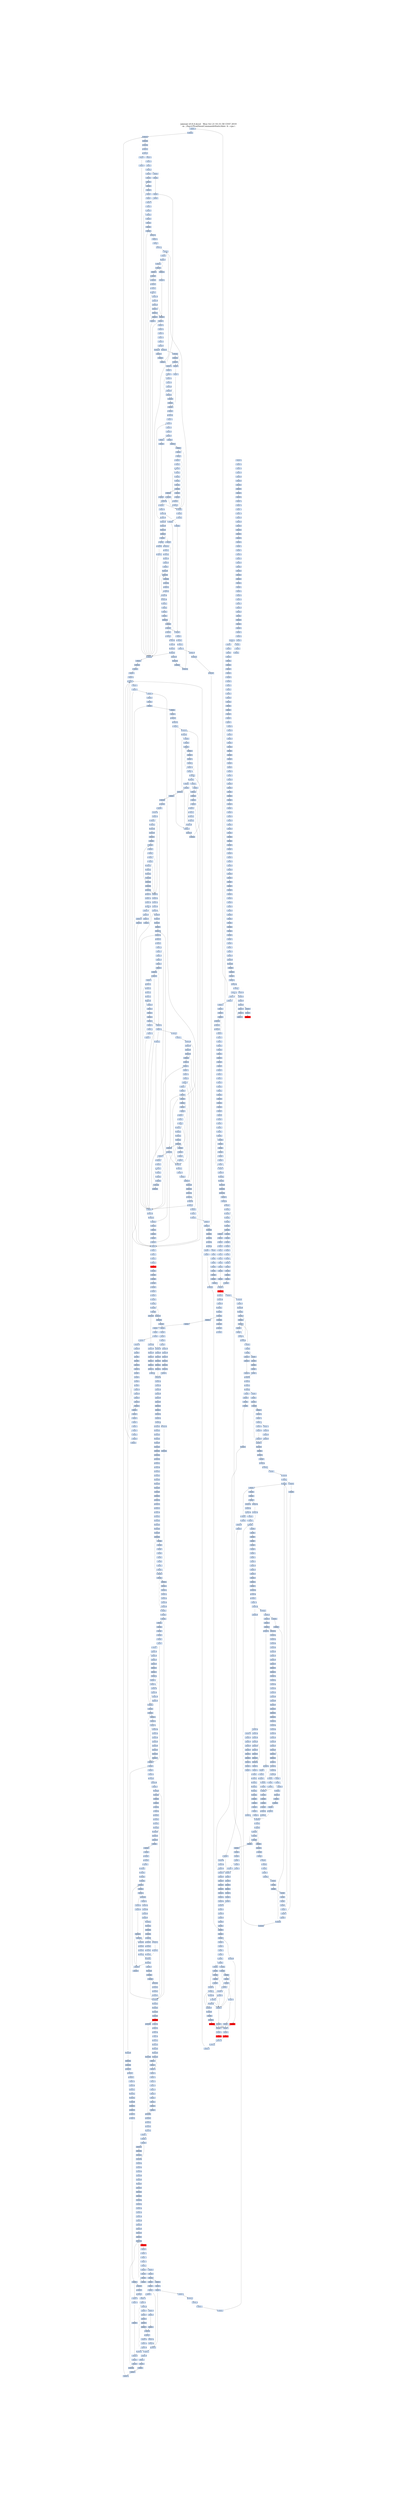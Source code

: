 digraph G {
node[shape=rectangle,style=filled,fillcolor=lightsteelblue,color=lightsteelblue]
bgcolor="transparent"
graph [label="Jakstab v0.8.4-devel   Mon Oct 21 03:31:58 CEST 2019\n-m ../Input/Real/linuxCommandsStatic/date -b --cpa i", labelloc=t, fontsize=35, pad=30]
"0x080997ea"[label="0x080997ea\n"];
"0x080b9fec"[label="0x080b9fec\n"];
"0x080997e9"[label="0x080997e9\n"];
"0x080b9fea"[label="0x080b9fea\n"];
"0x080997eb"[label="0x080997eb\n"];
"0x080b9ff0"[label="0x080b9ff0\n"];
"0x0809c7ee"[label="0x0809c7ee\n"];
"0x080997f0"[label="0x080997f0\n"];
"0x080b9fee"[label="0x080b9fee\n"];
"0x0809bff0"[label="0x0809bff0\n"];
"0x080997e2"[label="0x080997e2\n"];
"0x0809c7e2"[label="0x0809c7e2\n"];
"0x080b9fe3"[label="0x080b9fe3\n"];
"0x080b9fe7"[label="0x080b9fe7\n"];
"0x080997e5"[label="0x080997e5\n"];
"0x080997e8"[label="0x080997e8\n"];
"0x080997e7"[label="0x080997e7\n"];
"0x080b9fe5"[label="0x080b9fe5\n"];
"0x080b9ffb"[label="0x080b9ffb\n"];
"0x080997f9"[label="0x080997f9\n"];
"0x0809bffe"[label="0x0809bffe\n"];
"0x080b9fff"[label="0x080b9fff\n"];
"0x0809bffd"[label="0x0809bffd\n"];
"0x0809bfff"[label="0x0809bfff\n"];
"0x0809c7ff"[label="0x0809c7ff\n"];
"0x080997f2"[label="0x080997f2\n"];
"0x0809bff2"[label="0x0809bff2\n"];
"0x080b9ff4"[label="0x080b9ff4\n"];
"0x0809bff1"[label="0x0809bff1\n"];
"0x080997f4"[label="0x080997f4\n"];
"0x0809c7f3"[label="0x0809c7f3\n"];
"0x080b9ff8"[label="0x080b9ff8\n"];
"0x080997f6"[label="0x080997f6\n"];
"0x0809bff7"[label="0x0809bff7\n"];
"0x080ba00c"[label="0x080ba00c\n"];
"0x0809c00c"[label="0x0809c00c\n"];
"0x0809c00e"[label="0x0809c00e\n"];
"0x080ba00e"[label="0x080ba00e\n"];
"0x0809c810"[label="0x0809c810\n"];
"0x0809c002"[label="0x0809c002\n"];
"0x0809c804"[label="0x0809c804\n"];
"0x080ba001"[label="0x080ba001\n"];
"0x080ba007"[label="0x080ba007\n"];
"0x0809c008"[label="0x0809c008\n"];
"0x0809c01b"[label="0x0809c01b\n"];
"0x080ba019"[label="0x080ba019\n"];
"0x080ba020"[label="0x080ba020\n"];
"0x080ba014"[label="0x080ba014\n"];
"0x0809c012"[label="0x0809c012\n"];
"0x0809c014"[label="0x0809c014\n"];
"0x080ba011"[label="0x080ba011\n"];
"0x0809c016"[label="0x0809c016\n"];
"0x0809c815"[label="0x0809c815\n"];
"0x080ba016"[label="0x080ba016\n"];
"0x0809c02a"[label="0x0809c02a\n"];
"0x0809c82a"[label="0x0809c82a\n"];
"0x080ba02b"[label="0x080ba02b\n"];
"0x0809c82c"[label="0x0809c82c\n"];
"0x0809c82e"[label="0x0809c82e\n"];
"0x080ba030"[label="0x080ba030\n"];
"0x0809c030"[label="0x0809c030\n"];
"0x0809c821"[label="0x0809c821\n"];
"0x0809c021"[label="0x0809c021\n"];
"0x080ba023"[label="0x080ba023\n"];
"0x0809c824"[label="0x0809c824\n"];
"0x0809c023"[label="0x0809c023\n"];
"0x0809c826"[label="0x0809c826\n"];
"0x080ba028"[label="0x080ba028\n"];
"0x0809c025"[label="0x0809c025\n"];
"0x080ba026"[label="0x080ba026\n"];
"0x0809c03c"[label="0x0809c03c\n"];
"0x080ba040"[label="0x080ba040\n"];
"0x0809c83d"[label="0x0809c83d\n"];
"0x0809c040"[label="0x0809c040\n"];
"0x0809c840"[label="0x0809c840\n"];
"0x080ba033"[label="0x080ba033\n"];
"0x0809c831"[label="0x0809c831\n"];
"0x0809c034"[label="0x0809c034\n"];
"0x0809c833"[label="0x0809c833\n"];
"0x0809c036"[label="0x0809c036\n"];
"0x080ba038"[label="0x080ba038\n"];
"0x0809c837"[label="0x0809c837\n"];
"0x0809c04a"[label="0x0809c04a\n"];
"0x0809c04e"[label="0x0809c04e\n"];
"0x080ba04e"[label="0x080ba04e\n"];
"0x0809c042"[label="0x0809c042\n"];
"0x0809c842"[label="0x0809c842\n"];
"0x080ba044"[label="0x080ba044\n"];
"0x0809c841"[label="0x0809c841\n"];
"0x0809c844"[label="0x0809c844\n"];
"0x0809c044"[label="0x0809c044\n"];
"0x0805c04f"[label="0x0805c04f\n"];
"0x0809c843"[label="0x0809c843\n"];
"0x080ba046"[label="0x080ba046\n"];
"0x080ba05b"[label="0x080ba05b\n"];
"0x0805c055"[label="0x0805c055\n"];
"0x0805c058"[label="0x0805c058\n"];
"0x080ba059"[label="0x080ba059\n"];
"0x0809c05e"[label="0x0809c05e\n"];
"0x080ba05e"[label="0x080ba05e\n"];
"0x0809c060"[label="0x0809c060\n"];
"0x0809c052"[label="0x0809c052\n"];
"0x0805c05e"[label="0x0805c05e\n"];
"0x080ba053"[label="0x080ba053\n"];
"0x0809c055"[label="0x0809c055\n"];
"0x0809c058"[label="0x0809c058\n"];
"0x080ba06b"[label="0x080ba06b\n"];
"0x080ba06a"[label="0x080ba06a\n"];
"0x080ba069"[label="0x080ba069\n"];
"0x080ba070"[label="0x080ba070\n"];
"0x0805c061"[label="0x0805c061\n"];
"0x0809c070"[label="0x0809c070\n"];
"0x0805c063"[label="0x0805c063\n"];
"0x080ba063"[label="0x080ba063\n"];
"0x080ba061"[label="0x080ba061\n"];
"0x0805c06f"[label="0x0805c06f\n"];
"0x0809c066"[label="0x0809c066\n"];
"0x080ba068"[label="0x080ba068\n"];
"0x0805c069"[label="0x0805c069\n"];
"0x0809c068"[label="0x0809c068\n"];
"0x080ba066"[label="0x080ba066\n"];
"0x080ba065"[label="0x080ba065\n"];
"0x080ba07c"[label="0x080ba07c\n"];
"0x0805c075"[label="0x0805c075\n"];
"0x080ba07a"[label="0x080ba07a\n"];
"0x080ba080"[label="0x080ba080\n"];
"0x0809c07d"[label="0x0809c07d\n"];
"0x0809c07f"[label="0x0809c07f\n"];
"0x080ba074"[label="0x080ba074\n"];
"0x0805c07d"[label="0x0805c07d\n"];
"0x0809c073"[label="0x0809c073\n"];
"0x080ba077"[label="0x080ba077\n"];
"0x0809c075"[label="0x0809c075\n"];
"0x0805c079"[label="0x0805c079\n"];
"0x0809c078"[label="0x0809c078\n"];
"0x080ba08b"[label="0x080ba08b\n"];
"0x0805c088"[label="0x0805c088\n"];
"0x0809c08b"[label="0x0809c08b\n"];
"0x080ba090"[label="0x080ba090\n"];
"0x0809c08e"[label="0x0809c08e\n"];
"0x0805c081"[label="0x0805c081\n"];
"0x0805c084"[label="0x0805c084\n"];
"0x0809c090"[label="0x0809c090\n"];
"0x0809c081"[label="0x0809c081\n"];
"0x0809c083"[label="0x0809c083\n"];
"0x080ba088"[label="0x080ba088\n"];
"0x0805c089"[label="0x0805c089\n"];
"0x0809c085"[label="0x0809c085\n"];
"0x0809c09a"[label="0x0809c09a\n"];
"0x0809c09e"[label="0x0809c09e\n"];
"0x080ba09d"[label="0x080ba09d\n"];
"0x0809c094"[label="0x0809c094\n"];
"0x080ba098"[label="0x080ba098\n"];
"0x0809c098"[label="0x0809c098\n"];
"0x0809c0a9"[label="0x0809c0a9\n"];
"0x0809c0ad"[label="0x0809c0ad\n"];
"0x0809c0b0"[label="0x0809c0b0\n"];
"0x0809c0a4"[label="0x0809c0a4\n"];
"0x0809c0a7"[label="0x0809c0a7\n"];
"0x0809c0bc"[label="0x0809c0bc\n"];
"0x0809c0bb"[label="0x0809c0bb\n"];
"0x0809c0c0"[label="0x0809c0c0\n"];
"0x0809c0b6"[label="0x0809c0b6\n"];
"0x0809c0c9"[label="0x0809c0c9\n"];
"0x0809c0cb"[label="0x0809c0cb\n"];
"0x0809c0ce"[label="0x0809c0ce\n"];
"0x0809c0c3"[label="0x0809c0c3\n"];
"0x0809c0c5"[label="0x0809c0c5\n"];
"0x0809c0c7"[label="0x0809c0c7\n"];
"0x0809c0db"[label="0x0809c0db\n"];
"0x0809c0d1"[label="0x0809c0d1\n"];
"0x0809c0d4"[label="0x0809c0d4\n"];
"0x0809c0d6"[label="0x0809c0d6\n"];
"0x0809c0d8"[label="0x0809c0d8\n"];
"0x0809c0eb"[label="0x0809c0eb\n"];
"0x0809c0ed"[label="0x0809c0ed\n"];
"0x0809c0e1"[label="0x0809c0e1\n"];
"0x0809c0e5"[label="0x0809c0e5\n"];
"0x0809c0e7"[label="0x0809c0e7\n"];
"0x0809c0fc"[label="0x0809c0fc\n"];
"0x0809c0fb"[label="0x0809c0fb\n"];
"0x0809c100"[label="0x0809c100\n"];
"0x0809c0f1"[label="0x0809c0f1\n"];
"0x0809c0f5"[label="0x0809c0f5\n"];
"0x0809c10a"[label="0x0809c10a\n"];
"0x0809c10c"[label="0x0809c10c\n"];
"0x0809c110"[label="0x0809c110\n"];
"0x0809c103"[label="0x0809c103\n"];
"0x0809c105"[label="0x0809c105\n"];
"0x0809c108"[label="0x0809c108\n"];
"0x0809c119"[label="0x0809c119\n"];
"0x0809c11b"[label="0x0809c11b\n"];
"0x0809c11d"[label="0x0809c11d\n"];
"0x0805c114"[label="0x0805c114\n"];
"0x0809c11f"[label="0x0809c11f\n"];
"0x0805c11d"[label="0x0805c11d\n"];
"0x0809c114"[label="0x0809c114\n"];
"0x0805c11a"[label="0x0805c11a\n"];
"0x0805c11c"[label="0x0805c11c\n"];
"0x0809c117"[label="0x0809c117\n"];
"0x0805c128"[label="0x0805c128\n"];
"0x0809c130"[label="0x0809c130\n"];
"0x0805c123"[label="0x0805c123\n"];
"0x0809c121"[label="0x0809c121\n"];
"0x0805c130"[label="0x0805c130\n"];
"0x0809c123"[label="0x0809c123\n"];
"0x0805c12f"[label="0x0805c12f\n"];
"0x0809c125"[label="0x0809c125\n"];
"0x0805c129"[label="0x0805c129\n"];
"0x0809c127"[label="0x0809c127\n"];
"0x0809c13b"[label="0x0809c13b\n"];
"0x0809c13e"[label="0x0809c13e\n"];
"0x0809c132"[label="0x0809c132\n"];
"0x0809c134"[label="0x0809c134\n"];
"0x0809c136"[label="0x0809c136\n"];
"0x0809c138"[label="0x0809c138\n"];
"0x312d302e"[label="0x312d302e\n"];
"0x0809c14a"[label="0x0809c14a\n"];
"0x0809c14c"[label="0x0809c14c\n"];
"0x0809c150"[label="0x0809c150\n"];
"0x0809c141"[label="0x0809c141\n"];
"0x0809c144"[label="0x0809c144\n"];
"0x0809c146"[label="0x0809c146\n"];
"0x0809c148"[label="0x0809c148\n"];
"0x0809c159"[label="0x0809c159\n"];
"0x0809c15b"[label="0x0809c15b\n"];
"0x080b1960"[label="0x080b1960\n"];
"0x0809c15f"[label="0x0809c15f\n"];
"0x0809c153"[label="0x0809c153\n"];
"0x0809c156"[label="0x0809c156\n"];
"0x0809c169"[label="0x0809c169\n"];
"0x080b196a"[label="0x080b196a\n"];
"0x080b196f"[label="0x080b196f\n"];
"0x0809c16f"[label="0x0809c16f\n"];
"0x0809c163"[label="0x0809c163\n"];
"0x080b1961"[label="0x080b1961\n"];
"0x080b1966"[label="0x080b1966\n"];
"0x0809c167"[label="0x0809c167\n"];
"0x080b1979"[label="0x080b1979\n"];
"0x080b197f"[label="0x080b197f\n"];
"0x0809c180"[label="0x0809c180\n"];
"0x0809c172"[label="0x0809c172\n"];
"0x0809c174"[label="0x0809c174\n"];
"0x0809c173"[label="0x0809c173\n"];
"0x0809c176"[label="0x0809c176\n",fillcolor="red"];
"0x080b1977"[label="0x080b1977\n"];
"0x0809c175"[label="0x0809c175\n"];
"0x080b1975"[label="0x080b1975\n"];
"0x080b1989"[label="0x080b1989\n"];
"0x0809c18b"[label="0x0809c18b\n"];
"0x0809c18d"[label="0x0809c18d\n"];
"0x080b198e"[label="0x080b198e\n"];
"0x0809e190"[label="0x0809e190\n"];
"0x0809c18f"[label="0x0809c18f\n"];
"0x080b1984"[label="0x080b1984\n"];
"0x080b1983"[label="0x080b1983\n"];
"0x0809c184"[label="0x0809c184\n"];
"0x080b1981"[label="0x080b1981\n"];
"0x0809c186"[label="0x0809c186\n"];
"0x080b1988"[label="0x080b1988\n"];
"0x0809c188"[label="0x0809c188\n"];
"0x0809c19b"[label="0x0809c19b\n"];
"0x0809c19f"[label="0x0809c19f\n"];
"0x0809c192"[label="0x0809c192\n"];
"0x0809c194"[label="0x0809c194\n"];
"0x0809c197"[label="0x0809c197\n"];
"0x0809c1ab"[label="0x0809c1ab\n"];
"0x0809c1af"[label="0x0809c1af\n"];
"0x0809c1a6"[label="0x0809c1a6\n"];
"0x0809c1c0"[label="0x0809c1c0\n"];
"0x0809c1b3"[label="0x0809c1b3\n"];
"0x0809c1ca"[label="0x0809c1ca\n"];
"0x0809c1cc"[label="0x0809c1cc\n"];
"0x0809c1ce"[label="0x0809c1ce\n"];
"0x0809c1c2"[label="0x0809c1c2\n"];
"0x0809c1c4"[label="0x0809c1c4\n"];
"0x0809c1c6"[label="0x0809c1c6\n"];
"0x0809c1d9"[label="0x0809c1d9\n"];
"0x0809c1dc"[label="0x0809c1dc\n"];
"0x0809c1d2"[label="0x0809c1d2\n"];
"0x0805c1df"[label="0x0805c1df\n"];
"0x0809c1d6"[label="0x0809c1d6\n"];
"0x0805c1db"[label="0x0805c1db\n"];
"0x0805c1e7"[label="0x0805c1e7\n"];
"0x0809c1eb"[label="0x0809c1eb\n"];
"0x0809c1ef"[label="0x0809c1ef\n"];
"0x0805c1e3"[label="0x0805c1e3\n"];
"0x0805c1ee"[label="0x0805c1ee\n"];
"0x0809c1e2"[label="0x0809c1e2\n"];
"0x0809c1e4"[label="0x0809c1e4\n"];
"0x0805c1ef"[label="0x0805c1ef\n"];
"0x0805c1ea"[label="0x0805c1ea\n"];
"0x0809c1e6"[label="0x0809c1e6\n"];
"0x0809c1f9"[label="0x0809c1f9\n"];
"0x080d6200"[label="0x080d6200\n"];
"0x0809c1fb"[label="0x0809c1fb\n"];
"0x0805c1f7"[label="0x0805c1f7\n"];
"0x0809c1fd"[label="0x0809c1fd\n"];
"0x0805c1f4"[label="0x0805c1f4\n"];
"0x0809c1f3"[label="0x0809c1f3\n"];
"0x0805c1ff"[label="0x0805c1ff\n"];
"0x0805c1fa"[label="0x0805c1fa\n"];
"0x0809c1f7"[label="0x0809c1f7\n"];
"0x0809c20a"[label="0x0809c20a\n"];
"0x0805c205"[label="0x0805c205\n"];
"0x0809c20c"[label="0x0809c20c\n"];
"0x080d620f"[label="0x080d620f\n"];
"0x0809c20e"[label="0x0809c20e\n"];
"0x0805c201"[label="0x0805c201\n"];
"0x0809c210"[label="0x0809c210\n"];
"0x080d620b"[label="0x080d620b\n"];
"0x0805c20e"[label="0x0805c20e\n"];
"0x0809c201"[label="0x0809c201\n"];
"0x0809c204"[label="0x0809c204\n"];
"0x080d6207"[label="0x080d6207\n"];
"0x0809c206"[label="0x0809c206\n"];
"0x080d6202"[label="0x080d6202\n"];
"0x080d6201"[label="0x080d6201\n"];
"0x080d6204"[label="0x080d6204\n"];
"0x0809c208"[label="0x0809c208\n"];
"0x0805c20b"[label="0x0805c20b\n"];
"0x080d6203"[label="0x080d6203\n"];
"0x0809c21a"[label="0x0809c21a\n"];
"0x0805c216"[label="0x0805c216\n"];
"0x080d621d"[label="0x080d621d\n"];
"0x0809c21c"[label="0x0809c21c\n"];
"0x0809c21e"[label="0x0809c21e\n"];
"0x080d6219"[label="0x080d6219\n"];
"0x0805c211"[label="0x0805c211\n"];
"0x0809c220"[label="0x0809c220\n"];
"0x080d621b"[label="0x080d621b\n"];
"0x0805c213"[label="0x0805c213\n"];
"0x0809c212"[label="0x0809c212\n"];
"0x0805c21d"[label="0x0805c21d\n"];
"0x0805ba20"[label="0x0805ba20\n"];
"0x080d6217"[label="0x080d6217\n"];
"0x0805c219"[label="0x0805c219\n"];
"0x0809c218"[label="0x0809c218\n"];
"0x080d6213"[label="0x080d6213\n"];
"0x080d622e"[label="0x080d622e\n"];
"0x0805c226"[label="0x0805c226\n"];
"0x0809c229"[label="0x0809c229\n"];
"0x0805c228"[label="0x0805c228\n"];
"0x0809c22c"[label="0x0809c22c\n"];
"0x080d6230"[label="0x080d6230\n"];
"0x0809c22e"[label="0x0809c22e\n"];
"0x0805ba22"[label="0x0805ba22\n"];
"0x0805ba21"[label="0x0805ba21\n"];
"0x080d6229"[label="0x080d6229\n"];
"0x0809c230"[label="0x0809c230\n"];
"0x0805ba24"[label="0x0805ba24\n"];
"0x0805c223"[label="0x0805c223\n"];
"0x0805ba23"[label="0x0805ba23\n"];
"0x0805c22d"[label="0x0805c22d\n"];
"0x080d6225"[label="0x080d6225\n"];
"0x0805ba2f"[label="0x0805ba2f\n"];
"0x080d6227"[label="0x080d6227\n"];
"0x0809c223"[label="0x0809c223\n"];
"0x0809c226"[label="0x0809c226\n"];
"0x0805ba29"[label="0x0805ba29\n"];
"0x080d6223"[label="0x080d6223\n"];
"0x080d623e"[label="0x080d623e\n"];
"0x0809c23a"[label="0x0809c23a\n"];
"0x0805ba35"[label="0x0805ba35\n"];
"0x080d6240"[label="0x080d6240\n"];
"0x0805ba37"[label="0x0805ba37\n"];
"0x0805c237"[label="0x0805c237\n"];
"0x0809c23e"[label="0x0809c23e\n"];
"0x080d623a"[label="0x080d623a\n"];
"0x0809c240"[label="0x0809c240\n"];
"0x080d623c"[label="0x080d623c\n"];
"0x0805c233"[label="0x0805c233\n"];
"0x080d6236"[label="0x080d6236\n"];
"0x0805c23d"[label="0x0805c23d\n"];
"0x0805ba40"[label="0x0805ba40\n"];
"0x080d6238"[label="0x080d6238\n"];
"0x0809c233"[label="0x0809c233\n"];
"0x0805ba3a"[label="0x0805ba3a\n"];
"0x0805c23a"[label="0x0805c23a\n"];
"0x080d6232"[label="0x080d6232\n"];
"0x0809c235"[label="0x0809c235\n"];
"0x080d6234"[label="0x080d6234\n"];
"0x0805ba46"[label="0x0805ba46\n"];
"0x0805ba48"[label="0x0805ba48\n"];
"0x080d6250"[label="0x080d6250\n"];
"0x0809c24b"[label="0x0809c24b\n"];
"0x0805c242"[label="0x0805c242\n"];
"0x080d624a"[label="0x080d624a\n"];
"0x080d6249"[label="0x080d6249\n"];
"0x0809c24f"[label="0x0809c24f\n"];
"0x080d624b"[label="0x080d624b\n"];
"0x0809c242"[label="0x0809c242\n"];
"0x080d6248"[label="0x080d6248\n"];
"0x0809c244"[label="0x0809c244\n"];
"0x0805ba4f"[label="0x0805ba4f\n"];
"0x080d6247"[label="0x080d6247\n"];
"0x0805ba4a"[label="0x0805ba4a\n"];
"0x080d6242"[label="0x080d6242\n"];
"0x080d6244"[label="0x080d6244\n"];
"0x0809c248"[label="0x0809c248\n"];
"0x0805ba56"[label="0x0805ba56\n"];
"0x0809c259"[label="0x0809c259\n"];
"0x080d6260"[label="0x080d6260\n"];
"0x080d625a"[label="0x080d625a\n"];
"0x0809ca5e"[label="0x0809ca5e\n"];
"0x0805ba51"[label="0x0805ba51\n"];
"0x0809c260"[label="0x0809c260\n"];
"0x0805ba54"[label="0x0805ba54\n"];
"0x0809c254"[label="0x0809c254\n"];
"0x0805ba5f"[label="0x0805ba5f\n"];
"0x080d6257"[label="0x080d6257\n"];
"0x080d6252"[label="0x080d6252\n"];
"0x0805ba59"[label="0x0805ba59\n"];
"0x080d6254"[label="0x080d6254\n"];
"0x0809c258"[label="0x0809c258\n"];
"0x0805ba5c"[label="0x0805ba5c\n"];
"0x0805ba65"[label="0x0805ba65\n"];
"0x0809c269"[label="0x0809c269\n"];
"0x0805ba68"[label="0x0805ba68\n"];
"0x0809c26b"[label="0x0809c26b\n"];
"0x080d626f"[label="0x080d626f\n"];
"0x0805ba62"[label="0x0805ba62\n"];
"0x0809c26d"[label="0x0809c26d\n"];
"0x080d6269"[label="0x080d6269\n"];
"0x080d626b"[label="0x080d626b\n"];
"0x0809c26f"[label="0x0809c26f\n"];
"0x0809ca62"[label="0x0809ca62\n"];
"0x0805ba6f"[label="0x0805ba6f\n"];
"0x0809c263"[label="0x0809c263\n"];
"0x080d6267"[label="0x080d6267\n"];
"0x0805ba6a"[label="0x0805ba6a\n"];
"0x080d6262"[label="0x080d6262\n"];
"0x0809c266"[label="0x0809c266\n"];
"0x0809ca68"[label="0x0809ca68\n"];
"0x0805ba6c"[label="0x0805ba6c\n"];
"0x0805ba76"[label="0x0805ba76\n"];
"0x080d627d"[label="0x080d627d\n"];
"0x0805ba72"[label="0x0805ba72\n"];
"0x080d6279"[label="0x080d6279\n"];
"0x0809c27d"[label="0x0809c27d\n"];
"0x0805ba74"[label="0x0805ba74\n"];
"0x080d627b"[label="0x080d627b\n"];
"0x0809c27f"[label="0x0809c27f\n"];
"0x080d6275"[label="0x080d6275\n"];
"0x0809c271"[label="0x0809c271\n"];
"0x0805ba7f"[label="0x0805ba7f\n"];
"0x0809c273"[label="0x0809c273\n"];
"0x0805ba79"[label="0x0805ba79\n"];
"0x080d6271"[label="0x080d6271\n"];
"0x0809c278"[label="0x0809c278\n"];
"0x080d6273"[label="0x080d6273\n"];
"0x0809c28a"[label="0x0809c28a\n"];
"0x0805ba88"[label="0x0805ba88\n"];
"0x080d628f"[label="0x080d628f\n"];
"0x0809c28e"[label="0x0809c28e\n"];
"0x0805ba81"[label="0x0805ba81\n"];
"0x0809c28d"[label="0x0809c28d\n"];
"0x080d6289"[label="0x080d6289\n"];
"0x080d628b"[label="0x080d628b\n"];
"0x080d6285"[label="0x080d6285\n"];
"0x0809c281"[label="0x0809c281\n"];
"0x0805ba8d"[label="0x0805ba8d\n"];
"0x0809c284"[label="0x0809c284\n"];
"0x080d6287"[label="0x080d6287\n"];
"0x0805ba8f"[label="0x0805ba8f\n"];
"0x0809c286"[label="0x0809c286\n"];
"0x0805ba8a"[label="0x0805ba8a\n"];
"0x080d6281"[label="0x080d6281\n"];
"0x080d6283"[label="0x080d6283\n"];
"0x0805ba98"[label="0x0805ba98\n"];
"0x080d629f"[label="0x080d629f\n"];
"0x0809c29b"[label="0x0809c29b\n"];
"0x0805ba92"[label="0x0805ba92\n"];
"0x0809c29e"[label="0x0809c29e\n"];
"0x080d6299"[label="0x080d6299\n"];
"0x0809d2a0"[label="0x0809d2a0\n"];
"0x080d629b"[label="0x080d629b\n"];
"0x0809c292"[label="0x0809c292\n"];
"0x0805ba9e"[label="0x0805ba9e\n"];
"0x080d6295"[label="0x080d6295\n"];
"0x080d6297"[label="0x080d6297\n"];
"0x080d6291"[label="0x080d6291\n"];
"0x0805ba9c"[label="0x0805ba9c\n"];
"0x080d6293"[label="0x080d6293\n"];
"0x0809c297"[label="0x0809c297\n"];
"0x0809c2a9"[label="0x0809c2a9\n"];
"0x080d62ad"[label="0x080d62ad\n"];
"0x0805baa5"[label="0x0805baa5\n"];
"0x080d62af"[label="0x080d62af\n"];
"0x0805baa7"[label="0x0805baa7\n"];
"0x0809d2ad"[label="0x0809d2ad\n"];
"0x080d62a9"[label="0x080d62a9\n"];
"0x0809c2ad"[label="0x0809c2ad\n"];
"0x0809d2b0"[label="0x0809d2b0\n"];
"0x0805baa3"[label="0x0805baa3\n"];
"0x080d62ab"[label="0x080d62ab\n"];
"0x0809c2af"[label="0x0809c2af\n"];
"0x0809d2a2"[label="0x0809d2a2\n"];
"0x0805baad"[label="0x0805baad\n"];
"0x0809c2a1"[label="0x0809c2a1\n"];
"0x0809d2a1"[label="0x0809d2a1\n"];
"0x0805bab0"[label="0x0805bab0\n"];
"0x0809c2a3"[label="0x0809c2a3\n"];
"0x080d62a7"[label="0x080d62a7\n"];
"0x0805baaa"[label="0x0805baaa\n"];
"0x080d62a1"[label="0x080d62a1\n"];
"0x0809d2a7"[label="0x0809d2a7\n"];
"0x080d62a3"[label="0x080d62a3\n"];
"0x0805bab6"[label="0x0805bab6\n"];
"0x080d62be"[label="0x080d62be\n"];
"0x0809d2ba"[label="0x0809d2ba\n"];
"0x0809c2b9"[label="0x0809c2b9\n"];
"0x0809d2bc"[label="0x0809d2bc\n"];
"0x080d62ba"[label="0x080d62ba\n"];
"0x0809d2c0"[label="0x0809d2c0\n"];
"0x0809c2c0"[label="0x0809c2c0\n"];
"0x080d62bc"[label="0x080d62bc\n"];
"0x0809d2bf"[label="0x0809d2bf\n"];
"0x0805bab3"[label="0x0805bab3\n"];
"0x0809c2b2"[label="0x0809c2b2\n"];
"0x080d62b5"[label="0x080d62b5\n"];
"0x080d62b7"[label="0x080d62b7\n"];
"0x0809d2b6"[label="0x0809d2b6\n"];
"0x080d62b1"[label="0x080d62b1\n"];
"0x0805babc"[label="0x0805babc\n"];
"0x0809c2b8"[label="0x0809c2b8\n"];
"0x0809d2b8"[label="0x0809d2b8\n"];
"0x080d62b3"[label="0x080d62b3\n"];
"0x080d62d0"[label="0x080d62d0\n"];
"0x0805bac7"[label="0x0805bac7\n"];
"0x0809c2cb"[label="0x0809c2cb\n"];
"0x0805bac2"[label="0x0805bac2\n"];
"0x0809c2ce"[label="0x0809c2ce\n"];
"0x0805bac4"[label="0x0805bac4\n"];
"0x0809c2d0"[label="0x0809c2d0\n"];
"0x0809d2c1"[label="0x0809d2c1\n"];
"0x080d62c5"[label="0x080d62c5\n"];
"0x0805bacf"[label="0x0805bacf\n"];
"0x080d62c2"[label="0x080d62c2\n"];
"0x0805bac9"[label="0x0805bac9\n"];
"0x080d62c1"[label="0x080d62c1\n"];
"0x0809c2c5"[label="0x0809c2c5\n"];
"0x080d62c4"[label="0x080d62c4\n"];
"0x0809c2c8"[label="0x0809c2c8\n"];
"0x0805bacc"[label="0x0805bacc\n"];
"0x0809d2c8"[label="0x0809d2c8\n"];
"0x080d62c3"[label="0x080d62c3\n"];
"0x0809c2da"[label="0x0809c2da\n"];
"0x0805bad5"[label="0x0805bad5\n"];
"0x080d62dd"[label="0x080d62dd\n"];
"0x080d62e0"[label="0x080d62e0\n"];
"0x080d62da"[label="0x080d62da\n"];
"0x080d62d9"[label="0x080d62d9\n"];
"0x0809c2dd"[label="0x0809c2dd\n"];
"0x080d62dc"[label="0x080d62dc\n"];
"0x0809c2df"[label="0x0809c2df\n"];
"0x080d62db"[label="0x080d62db\n"];
"0x080d62d6"[label="0x080d62d6\n"];
"0x0809c2d4"[label="0x0809c2d4\n"];
"0x0805badf"[label="0x0805badf\n"];
"0x080d62d2"[label="0x080d62d2\n"];
"0x0805bad9"[label="0x0805bad9\n"];
"0x0809c2d8"[label="0x0809c2d8\n"];
"0x080d62d4"[label="0x080d62d4\n"];
"0x080d62ee"[label="0x080d62ee\n"];
"0x0805bae6"[label="0x0805bae6\n"];
"0x080d62ed"[label="0x080d62ed\n"];
"0x0805bae8"[label="0x0805bae8\n"];
"0x080d62f0"[label="0x080d62f0\n"];
"0x080d62ef"[label="0x080d62ef\n"];
"0x0809c2eb"[label="0x0809c2eb\n"];
"0x080d62ea"[label="0x080d62ea\n"];
"0x0805bae4"[label="0x0805bae4\n"];
"0x080d62e6"[label="0x080d62e6\n"];
"0x0809c2e1"[label="0x0809c2e1\n"];
"0x080d62e8"[label="0x080d62e8\n"];
"0x0805baea"[label="0x0805baea\n"];
"0x080d62e2"[label="0x080d62e2\n"];
"0x0809c2e5"[label="0x0809c2e5\n"];
"0x0805baec"[label="0x0805baec\n"];
"0x080d62e4"[label="0x080d62e4\n"];
"0x0809c2e7"[label="0x0809c2e7\n"];
"0x080d62fe"[label="0x080d62fe\n"];
"0x0805baf5"[label="0x0805baf5\n"];
"0x080d6300"[label="0x080d6300\n"];
"0x0805baf7"[label="0x0805baf7\n"];
"0x0805baf2"[label="0x0805baf2\n"];
"0x080d62fa"[label="0x080d62fa\n"];
"0x0809c2fd"[label="0x0809c2fd\n"];
"0x080d62fc"[label="0x080d62fc\n"];
"0x0809c2ff"[label="0x0809c2ff\n"];
"0x0809c2f1"[label="0x0809c2f1\n"];
"0x080d62f8"[label="0x080d62f8\n"];
"0x0805baff"[label="0x0805baff\n"];
"0x080d62f1"[label="0x080d62f1\n"];
"0x0809c2f5"[label="0x0809c2f5\n"];
"0x0809c2f8"[label="0x0809c2f8\n"];
"0x0805bafc"[label="0x0805bafc\n"];
"0x0809c309"[label="0x0809c309\n"];
"0x0805bb05"[label="0x0805bb05\n"];
"0x080d6310"[label="0x080d6310\n"];
"0x0809c30c"[label="0x0809c30c\n"];
"0x0805bb07"[label="0x0805bb07\n"];
"0x0809c30b"[label="0x0809c30b\n"];
"0x0805bb02"[label="0x0805bb02\n"];
"0x0809c310"[label="0x0809c310\n"];
"0x0809c301"[label="0x0809c301\n"];
"0x0809c303"[label="0x0809c303\n"];
"0x0805bb0f"[label="0x0805bb0f\n"];
"0x080d6307"[label="0x080d6307\n"];
"0x080d6302"[label="0x080d6302\n"];
"0x0809c305"[label="0x0809c305\n"];
"0x0805bb09"[label="0x0805bb09\n"];
"0x0809c307"[label="0x0809c307\n"];
"0x0809c31a"[label="0x0809c31a\n"];
"0x0809c31c"[label="0x0809c31c\n"];
"0x0805bb18"[label="0x0805bb18\n"];
"0x0809c31e"[label="0x0809c31e\n"];
"0x0809c320"[label="0x0809c320\n"];
"0x0805bb13"[label="0x0805bb13\n"];
"0x0809c313"[label="0x0809c313\n"];
"0x080d6312"[label="0x080d6312\n"];
"0x0809c318"[label="0x0809c318\n"];
"0x0805bb1c"[label="0x0805bb1c\n"];
"0x080d6314"[label="0x080d6314\n"];
"0x0809c32c"[label="0x0809c32c\n"];
"0x0809c32e"[label="0x0809c32e\n"];
"0x0805bb24"[label="0x0805bb24\n"];
"0x0809c322"[label="0x0809c322\n"];
"0x0809c324"[label="0x0809c324\n"];
"0x0805bb2c"[label="0x0805bb2c\n"];
"0x0809c328"[label="0x0809c328\n"];
"0x0809c33b"[label="0x0809c33b\n"];
"0x0805bb31"[label="0x0805bb31\n"];
"0x0809c332"[label="0x0809c332\n"];
"0x0809c336"[label="0x0809c336\n"];
"0x0805bb39"[label="0x0805bb39\n"];
"0x0809c34a"[label="0x0809c34a\n"];
"0x0805bb44"[label="0x0805bb44\n"];
"0x0809c34f"[label="0x0809c34f\n"];
"0x0809c345"[label="0x0809c345\n"];
"0x0805bb4b"[label="0x0805bb4b\n"];
"0x0805bb56"[label="0x0805bb56\n"];
"0x0809c359"[label="0x0809c359\n"];
"0x0809c35b"[label="0x0809c35b\n"];
"0x0809c35e"[label="0x0809c35e\n"];
"0x0809c351"[label="0x0809c351\n"];
"0x0805bb60"[label="0x0805bb60\n"];
"0x0809c353"[label="0x0809c353\n"];
"0x0809c355"[label="0x0809c355\n"];
"0x0805bb59"[label="0x0805bb59\n"];
"0x0805bb5b"[label="0x0805bb5b\n"];
"0x0805bb65"[label="0x0805bb65\n"];
"0x0809c36c"[label="0x0809c36c\n"];
"0x0805bb67"[label="0x0805bb67\n"];
"0x0809c36e"[label="0x0809c36e\n"];
"0x0809c362"[label="0x0809c362\n"];
"0x0805bb6f"[label="0x0805bb6f\n"];
"0x0809c366"[label="0x0809c366\n"];
"0x0805bb69"[label="0x0805bb69\n"];
"0x0805bb6c"[label="0x0805bb6c\n"];
"0x0805bb78"[label="0x0805bb78\n"];
"0x0805bb71"[label="0x0805bb71\n"];
"0x0809c37d"[label="0x0809c37d\n"];
"0x0805bb74"[label="0x0805bb74\n"];
"0x0809c37f"[label="0x0809c37f\n"];
"0x0809c374"[label="0x0809c374\n"];
"0x08049b7f"[label="0x08049b7f\n"];
"0x0805bb7f"[label="0x0805bb7f\n"];
"0x08049b80"[label="0x08049b80\n"];
"0x0805bb7c"[label="0x0805bb7c\n"];
"0x08049b7c"[label="0x08049b7c\n"];
"0x0809c377"[label="0x0809c377\n"];
"0x0809c38a"[label="0x0809c38a\n"];
"0x0805bb85"[label="0x0805bb85\n"];
"0x0805bb88"[label="0x0805bb88\n"];
"0x0809c38c"[label="0x0809c38c\n"];
"0x08049b83"[label="0x08049b83\n"];
"0x0809c38f"[label="0x0809c38f\n"];
"0x0805bb8e"[label="0x0805bb8e\n"];
"0x0809c388"[label="0x0809c388\n"];
"0x0805bb8b"[label="0x0805bb8b\n"];
"0x0805bb96"[label="0x0805bb96\n"];
"0x0805c395"[label="0x0805c395\n"];
"0x0809c39c"[label="0x0809c39c\n"];
"0x0805c392"[label="0x0805c392\n"];
"0x0805bb91"[label="0x0805bb91\n"];
"0x0805bb94"[label="0x0805bb94\n"];
"0x0809c3a0"[label="0x0809c3a0\n"];
"0x0809c393"[label="0x0809c393\n"];
"0x0809c396"[label="0x0809c396\n"];
"0x0805bb99"[label="0x0805bb99\n"];
"0x0805bb9c"[label="0x0805bb9c\n"];
"0x0809c398"[label="0x0809c398\n"];
"0x0805bba6"[label="0x0805bba6\n"];
"0x0809c3a9"[label="0x0809c3a9\n"];
"0x0805bba1"[label="0x0805bba1\n"];
"0x0805bba4"[label="0x0805bba4\n"];
"0x0809c3b0"[label="0x0809c3b0\n"];
"0x0805bbb0"[label="0x0805bbb0\n"];
"0x0809c3a4"[label="0x0809c3a4\n"];
"0x0809c3a6"[label="0x0809c3a6\n"];
"0x0805bba9"[label="0x0805bba9\n"];
"0x0805bbb5"[label="0x0805bbb5\n"];
"0x0809c3b9"[label="0x0809c3b9\n"];
"0x0805bbb2"[label="0x0805bbb2\n"];
"0x0809c3be"[label="0x0809c3be\n"];
"0x0809c3c0"[label="0x0809c3c0\n"];
"0x0809c3b2"[label="0x0809c3b2\n"];
"0x0805bbbd"[label="0x0805bbbd\n"];
"0x0805bbc0"[label="0x0805bbc0\n"];
"0x0805bbb9"[label="0x0805bbb9\n"];
"0x0809c3b5"[label="0x0809c3b5\n"];
"0x0809c3b7"[label="0x0809c3b7\n"];
"0x0805bbc2"[label="0x0805bbc2\n"];
"0x0809c3d0"[label="0x0809c3d0\n"];
"0x0809c3c2"[label="0x0809c3c2\n"];
"0x0805bbd0"[label="0x0805bbd0\n"];
"0x0809c3c4"[label="0x0809c3c4\n"];
"0x0809c3c6"[label="0x0809c3c6\n"];
"0x0805bbc9"[label="0x0805bbc9\n"];
"0x0809c3c8"[label="0x0809c3c8\n"];
"0x0805bbd6"[label="0x0805bbd6\n"];
"0x0809c3db"[label="0x0809c3db\n"];
"0x0809c3de"[label="0x0809c3de\n"];
"0x0805bbd4"[label="0x0805bbd4\n"];
"0x0809c3d2"[label="0x0809c3d2\n"];
"0x0805bbdd"[label="0x0805bbdd\n"];
"0x0805bbe0"[label="0x0805bbe0\n"];
"0x0809c3d4"[label="0x0809c3d4\n"];
"0x0809c3d6"[label="0x0809c3d6\n"];
"0x0809c3d8"[label="0x0809c3d8\n"];
"0x0805bbe6"[label="0x0805bbe6\n"];
"0x0809c3eb"[label="0x0809c3eb\n"];
"0x0809c3ed"[label="0x0809c3ed\n"];
"0x0809c3f0"[label="0x0809c3f0\n"];
"0x0805bbe3"[label="0x0805bbe3\n"];
"0x0805bbee"[label="0x0805bbee\n"];
"0x0809c3e1"[label="0x0809c3e1\n"];
"0x0805bbed"[label="0x0805bbed\n"];
"0x0809c3e4"[label="0x0809c3e4\n"];
"0x0805bbf0"[label="0x0805bbf0\n",fillcolor="red"];
"0x0805bbef"[label="0x0805bbef\n"];
"0x0809c3e6"[label="0x0809c3e6\n"];
"0x0809c3e8"[label="0x0809c3e8\n"];
"0x0805bbec"[label="0x0805bbec\n"];
"0x0809c3fc"[label="0x0809c3fc\n"];
"0x0805bbf7"[label="0x0805bbf7\n"];
"0x0805bbf1"[label="0x0805bbf1\n"];
"0x0809c400"[label="0x0809c400\n"];
"0x0805bbf4"[label="0x0805bbf4\n"];
"0x0809c3f3"[label="0x0809c3f3\n"];
"0x0805bbff"[label="0x0805bbff\n"];
"0x0809c3f6"[label="0x0809c3f6\n"];
"0x0805bbfa"[label="0x0805bbfa\n"];
"0x0809c3f8"[label="0x0809c3f8\n"];
"0x0805bbfc"[label="0x0805bbfc\n"];
"0x0809c40a"[label="0x0809c40a\n"];
"0x0805bc08"[label="0x0805bc08\n"];
"0x0809c40e"[label="0x0809c40e\n"];
"0x0805bc01"[label="0x0805bc01\n"];
"0x0805bc03"[label="0x0805bc03\n"];
"0x0805bc0e"[label="0x0805bc0e\n"];
"0x0809c404"[label="0x0809c404\n"];
"0x0809c41b"[label="0x0809c41b\n"];
"0x0809c420"[label="0x0809c420\n"];
"0x0805bc13"[label="0x0805bc13\n"];
"0x0809c412"[label="0x0809c412\n"];
"0x0805bc1e"[label="0x0805bc1e\n"];
"0x0805bc20"[label="0x0805bc20\n"];
"0x0809c416"[label="0x0809c416\n"];
"0x0805bc19"[label="0x0805bc19\n"];
"0x0805bc1b"[label="0x0805bc1b\n"];
"0x0809c429"[label="0x0809c429\n"];
"0x0805bc27"[label="0x0805bc27\n"];
"0x0809c42b"[label="0x0809c42b\n"];
"0x0809c42d"[label="0x0809c42d\n"];
"0x0809c42f"[label="0x0809c42f\n"];
"0x0805bc23"[label="0x0805bc23\n"];
"0x0809c423"[label="0x0809c423\n"];
"0x0805bc2a"[label="0x0805bc2a\n"];
"0x0809c425"[label="0x0809c425\n"];
"0x0805bc2c"[label="0x0805bc2c\n"];
"0x0805bc35"[label="0x0805bc35\n"];
"0x0805bc38"[label="0x0805bc38\n"];
"0x0805bc32"[label="0x0805bc32\n"];
"0x0809c43d"[label="0x0809c43d\n"];
"0x0809c43f"[label="0x0809c43f\n"];
"0x0809c432"[label="0x0809c432\n"];
"0x0805bc3f"[label="0x0805bc3f\n"];
"0x0805bc3a"[label="0x0805bc3a\n"];
"0x0809c436"[label="0x0809c436\n"];
"0x0809c44a"[label="0x0809c44a\n"];
"0x0809c44e"[label="0x0809c44e\n"];
"0x0809c450"[label="0x0809c450\n"];
"0x0805bc44"[label="0x0805bc44\n"];
"0x0805bc4d"[label="0x0805bc4d\n"];
"0x0809c441"[label="0x0809c441\n"];
"0x0805bc4a"[label="0x0805bc4a\n"];
"0x0809c445"[label="0x0809c445\n"];
"0x0809c448"[label="0x0809c448\n"];
"0x0809c459"[label="0x0809c459\n"];
"0x0809c45d"[label="0x0809c45d\n"];
"0x0805bc53"[label="0x0805bc53\n"];
"0x0805bc5e"[label="0x0805bc5e\n"];
"0x0809c455"[label="0x0809c455\n"];
"0x0805bc59"[label="0x0805bc59\n"];
"0x0805bc5c"[label="0x0805bc5c\n"];
"0x0809c46a"[label="0x0809c46a\n"];
"0x0809c46e"[label="0x0809c46e\n"];
"0x0805bc61"[label="0x0805bc61\n"];
"0x0805bc64"[label="0x0805bc64\n"];
"0x0809c462"[label="0x0809c462\n"];
"0x0805bc6d"[label="0x0805bc6d\n"];
"0x0805bc70"[label="0x0805bc70\n"];
"0x0809c466"[label="0x0809c466\n"];
"0x0805bc6a"[label="0x0805bc6a\n"];
"0x0809c47a"[label="0x0809c47a\n"];
"0x0805bc75"[label="0x0805bc75\n"];
"0x0809c47d"[label="0x0809c47d\n"];
"0x0805bc7e"[label="0x0805bc7e\n"];
"0x0809c472"[label="0x0809c472\n"];
"0x0809c476"[label="0x0809c476\n"];
"0x0805bc7c"[label="0x0805bc7c\n"];
"0x080b1490"[label="0x080b1490\n"];
"0x0805bc81"[label="0x0805bc81\n"];
"0x0809c48f"[label="0x0809c48f\n"];
"0x0809c481"[label="0x0809c481\n"];
"0x0805bc90"[label="0x0805bc90\n"];
"0x0805bc95"[label="0x0805bc95\n"];
"0x0809c49c"[label="0x0809c49c\n"];
"0x0805bc9d"[label="0x0805bc9d\n"];
"0x0805bca0"[label="0x0805bca0\n"];
"0x0805bc9a"[label="0x0805bc9a\n"];
"0x0805bc9c"[label="0x0805bc9c\n"];
"0x0805bc9b"[label="0x0805bc9b\n"];
"0x0809c497"[label="0x0809c497\n"];
"0x080b1495"[label="0x080b1495\n"];
"0x0805bca6"[label="0x0805bca6\n"];
"0x0809c4ab"[label="0x0809c4ab\n"];
"0x0809c4af"[label="0x0809c4af\n"];
"0x0805bcae"[label="0x0805bcae\n"];
"0x0809c4a1"[label="0x0809c4a1\n"];
"0x0809c4a3"[label="0x0809c4a3\n"];
"0x0805bcaa"[label="0x0805bcaa\n"];
"0x0805bcac"[label="0x0805bcac\n"];
"0x0809c4a7"[label="0x0809c4a7\n"];
"0x0809c4bb"[label="0x0809c4bb\n"];
"0x0809c4be"[label="0x0809c4be\n"];
"0x0805bcbd"[label="0x0805bcbd\n"];
"0x0809c4b1"[label="0x0809c4b1\n"];
"0x0809c4b4"[label="0x0809c4b4\n"];
"0x0809c4b6"[label="0x0809c4b6\n"];
"0x0805bcb9"[label="0x0805bcb9\n"];
"0x0809c4b8"[label="0x0809c4b8\n"];
"0x0805bcc8"[label="0x0805bcc8\n"];
"0x0809c4cb"[label="0x0809c4cb\n"];
"0x0809c4cf"[label="0x0809c4cf\n"];
"0x0805bcc3"[label="0x0805bcc3\n"];
"0x0809c4c1"[label="0x0809c4c1\n"];
"0x0809c4c4"[label="0x0809c4c4\n"];
"0x0805bccf"[label="0x0805bccf\n"];
"0x0809c4c6"[label="0x0809c4c6\n"];
"0x0809c4c8"[label="0x0809c4c8\n"];
"0x0809c4da"[label="0x0809c4da\n"];
"0x0805bcd6"[label="0x0805bcd6\n"];
"0x0809c4d2"[label="0x0809c4d2\n"];
"0x0805bcdc"[label="0x0805bcdc\n"];
"0x0809c4ea"[label="0x0809c4ea\n"];
"0x0809c4ec"[label="0x0809c4ec\n"];
"0x0805bce7"[label="0x0805bce7\n"];
"0x0805bce3"[label="0x0805bce3\n"];
"0x0809c4e1"[label="0x0809c4e1\n"];
"0x0805bcef"[label="0x0805bcef\n"];
"0x0809c4e6"[label="0x0809c4e6\n"];
"0x0805bce9"[label="0x0805bce9\n"];
"0x0805bcf7"[label="0x0805bcf7\n"];
"0x0805bcf1"[label="0x0805bcf1\n"];
"0x0805bcf4"[label="0x0805bcf4\n"];
"0x0809c500"[label="0x0809c500\n"];
"0x0805bcfe"[label="0x0805bcfe\n"];
"0x0809c4f2"[label="0x0809c4f2\n"];
"0x0805bcff"[label="0x0805bcff\n"];
"0x0805bcf9"[label="0x0805bcf9\n"];
"0x0805bcfb"[label="0x0805bcfb\n"];
"0x0805bd07"[label="0x0805bd07\n"];
"0x0809c50d"[label="0x0809c50d\n"];
"0x0805bd04"[label="0x0805bd04\n"];
"0x0809c508"[label="0x0809c508\n"];
"0x0805bd0b"[label="0x0805bd0b\n"];
"0x0805bd16"[label="0x0805bd16\n"];
"0x0805bd11"[label="0x0805bd11\n"];
"0x0809c520"[label="0x0809c520\n"];
"0x0805bd14"[label="0x0805bd14\n"];
"0x0805bd1e"[label="0x0805bd1e\n"];
"0x0809c511"[label="0x0809c511\n"];
"0x0805bd20"[label="0x0805bd20\n"];
"0x0805bd1c"[label="0x0805bd1c\n"];
"0x0805bd25"[label="0x0805bd25\n"];
"0x0805bd2e"[label="0x0805bd2e\n"];
"0x0809c522"[label="0x0809c522\n"];
"0x0809c521"[label="0x0809c521\n"];
"0x0805bd30"[label="0x0805bd30\n"];
"0x0809c523"[label="0x0809c523\n"];
"0x0805bd2b"[label="0x0805bd2b\n"];
"0x0809c527"[label="0x0809c527\n"];
"0x0805bd36"[label="0x0805bd36\n"];
"0x0805bd34"[label="0x0805bd34\n"];
"0x0805bd40"[label="0x0805bd40\n"];
"0x0805bd3a"[label="0x0805bd3a\n"];
"0x0805bd46"[label="0x0805bd46\n"];
"0x0805bd48"[label="0x0805bd48\n"];
"0x0805bd42"[label="0x0805bd42\n"];
"0x0805bd4d"[label="0x0805bd4d\n"];
"0x0805bd56"[label="0x0805bd56\n"];
"0x0805bd58"[label="0x0805bd58\n"];
"0x0805bd53"[label="0x0805bd53\n"];
"0x0805bd5d"[label="0x0805bd5d\n"];
"0x0805bd66"[label="0x0805bd66\n"];
"0x0805bd68"[label="0x0805bd68\n"];
"0x0805bd63"[label="0x0805bd63\n"];
"0x0805bd70"[label="0x0805bd70\n"];
"0x0805bd6a"[label="0x0805bd6a\n"];
"0x0805bd78"[label="0x0805bd78\n"];
"0x0805bd80"[label="0x0805bd80\n"];
"0x0805bd83"[label="0x0805bd83\n"];
"0x0805bd8f"[label="0x0805bd8f\n"];
"0x0805bd89"[label="0x0805bd89\n"];
"0x0805bd95"[label="0x0805bd95\n"];
"0x0809c5a0"[label="0x0809c5a0\n"];
"0x0805bd9b"[label="0x0805bd9b\n"];
"0x0805bda6"[label="0x0805bda6\n"];
"0x0809c5a9"[label="0x0809c5a9\n"];
"0x0805bda8"[label="0x0805bda8\n"];
"0x0805bda1"[label="0x0805bda1\n"];
"0x0805bda4"[label="0x0805bda4\n"];
"0x0809c5af"[label="0x0809c5af\n"];
"0x0809c5a2"[label="0x0809c5a2\n"];
"0x0809c5a1"[label="0x0809c5a1\n"];
"0x0809c5a4"[label="0x0809c5a4\n"];
"0x0809c5a3"[label="0x0809c5a3\n"];
"0x0805bdaa"[label="0x0805bdaa\n"];
"0x0805bdac"[label="0x0805bdac\n"];
"0x0809c5b9"[label="0x0809c5b9\n"];
"0x0809c5bd"[label="0x0809c5bd\n"];
"0x0805bdb1"[label="0x0805bdb1\n"];
"0x0805bdb4"[label="0x0805bdb4\n"];
"0x0809c5b2"[label="0x0809c5b2\n"];
"0x0805bdbd"[label="0x0805bdbd\n"];
"0x0805bdb9"[label="0x0805bdb9\n"];
"0x0805bdc6"[label="0x0805bdc6\n"];
"0x0809c5c9"[label="0x0809c5c9\n"];
"0x0809c5cb"[label="0x0809c5cb\n"];
"0x0809c5cd"[label="0x0809c5cd\n"];
"0x0805bdc3"[label="0x0805bdc3\n"];
"0x0809c5c3"[label="0x0809c5c3\n"];
"0x0805bdc9"[label="0x0805bdc9\n"];
"0x0809c5c7"[label="0x0809c5c7\n"];
"0x0805bdcb"[label="0x0805bdcb\n"];
"0x0809c5d9"[label="0x0809c5d9\n"];
"0x0805bdd5"[label="0x0805bdd5\n"];
"0x0805bdd7"[label="0x0805bdd7\n"];
"0x0805bdd2"[label="0x0805bdd2\n"];
"0x0809c5df"[label="0x0809c5df\n"];
"0x0809c5d3"[label="0x0809c5d3\n"];
"0x0805bddb"[label="0x0805bddb\n"];
"0x0805bde8"[label="0x0805bde8\n"];
"0x0809c5eb"[label="0x0809c5eb\n"];
"0x0805bde1"[label="0x0805bde1\n"];
"0x0805bdf0"[label="0x0805bdf0\n"];
"0x0809c5e5"[label="0x0809c5e5\n"];
"0x0805bdec"[label="0x0805bdec\n"];
"0x0809c5e7"[label="0x0809c5e7\n"];
"0x0805bdf6"[label="0x0805bdf6\n"];
"0x0809c5f9"[label="0x0809c5f9\n"];
"0x0805bdf8"[label="0x0805bdf8\n"];
"0x0809c5fb"[label="0x0809c5fb\n"];
"0x0809c5ff"[label="0x0809c5ff\n"];
"0x0809c5f1"[label="0x0809c5f1\n"];
"0x0805bdff"[label="0x0805bdff\n"];
"0x0809c5f5"[label="0x0809c5f5\n"];
"0x0805bdfb"[label="0x0805bdfb\n"];
"0x0805be05"[label="0x0805be05\n"];
"0x0809c609"[label="0x0809c609\n"];
"0x0809c60d"[label="0x0809c60d\n"];
"0x0805be01"[label="0x0805be01\n"];
"0x0805be04"[label="0x0805be04\n"];
"0x0805ee10"[label="0x0805ee10\n"];
"0x0805be10"[label="0x0805be10\n"];
"0x0809c605"[label="0x0809c605\n"];
"0x0805be0c"[label="0x0805be0c\n"];
"0x0805be0b"[label="0x0805be0b\n"];
"0x0809c607"[label="0x0809c607\n"];
"0x0805be11"[label="0x0805be11\n"];
"0x0809c61d"[label="0x0809c61d\n"];
"0x0805ee11"[label="0x0805ee11\n"];
"0x0805be13"[label="0x0805be13\n"];
"0x0809c613"[label="0x0809c613\n"];
"0x0809c617"[label="0x0809c617\n"];
"0x0809c62c"[label="0x0809c62c\n"];
"0x0809c630"[label="0x0809c630\n"];
"0x0809c621"[label="0x0809c621\n"];
"0x0809c628"[label="0x0809c628\n"];
"0x0809c63b"[label="0x0809c63b\n"];
"0x0809c636"[label="0x0809c636\n"];
"0x0809c64b"[label="0x0809c64b\n"];
"0x0809c64f"[label="0x0809c64f\n"];
"0x0809c641"[label="0x0809c641\n"];
"0x0809c645"[label="0x0809c645\n"];
"0x0809c647"[label="0x0809c647\n"];
"0x0809c65b"[label="0x0809c65b\n"];
"0x0809c651"[label="0x0809c651\n"];
"0x0809c657"[label="0x0809c657\n"];
"0x0809c669"[label="0x0809c669\n"];
"0x0809c66b"[label="0x0809c66b\n"];
"0x0809c66d"[label="0x0809c66d\n"];
"0x08057e6e"[label="0x08057e6e\n",fillcolor="red"];
"0x0809c661"[label="0x0809c661\n"];
"0x0809c665"[label="0x0809c665\n"];
"0x08057e6b"[label="0x08057e6b\n"];
"0x08055677"[label="0x08055677\n"];
"0x0809c67b"[label="0x0809c67b\n"];
"0x0809c680"[label="0x0809c680\n"];
"0x0805567e"[label="0x0805567e\n"];
"0x0809c673"[label="0x0809c673\n"];
"0x0805567a"[label="0x0805567a\n"];
"0x0805567b"[label="0x0805567b\n"];
"0x0809c677"[label="0x0809c677\n"];
"0x0809c689"[label="0x0809c689\n"];
"0x0809c68d"[label="0x0809c68d\n"];
"0x0809c684"[label="0x0809c684\n"];
"0x0809c69d"[label="0x0809c69d\n"];
"0x0809c693"[label="0x0809c693\n"];
"0x0809c698"[label="0x0809c698\n"];
"0x0809c6a9"[label="0x0809c6a9\n"];
"0x0809c6ad"[label="0x0809c6ad\n"];
"0x0809c6a2"[label="0x0809c6a2\n"];
"0x0809c6a7"[label="0x0809c6a7\n"];
"0x0809c6bc"[label="0x0809c6bc\n"];
"0x0809c6b2"[label="0x0809c6b2\n"];
"0x0809c6b7"[label="0x0809c6b7\n"];
"0x0809c6cb"[label="0x0809c6cb\n"];
"0x080b9ed0"[label="0x080b9ed0\n"];
"0x0809c6d0"[label="0x0809c6d0\n"];
"0x0809c6c1"[label="0x0809c6c1\n"];
"0x0809c6c5"[label="0x0809c6c5\n"];
"0x0809c6d9"[label="0x0809c6d9\n"];
"0x080b9ed9"[label="0x080b9ed9\n"];
"0x0809c6db"[label="0x0809c6db\n"];
"0x080b9edf"[label="0x080b9edf\n"];
"0x0809c6df"[label="0x0809c6df\n"];
"0x080b9ed4"[label="0x080b9ed4\n"];
"0x080b9ed3"[label="0x080b9ed3\n"];
"0x080b9ed2"[label="0x080b9ed2\n"];
"0x080b9ed1"[label="0x080b9ed1\n"];
"0x0809c6d5"[label="0x0809c6d5\n"];
"0x080b9eec"[label="0x080b9eec\n"];
"0x0809c6e9"[label="0x0809c6e9\n"];
"0x080b9eea"[label="0x080b9eea\n"];
"0x080b9ef0"[label="0x080b9ef0\n"];
"0x0809c6f0"[label="0x0809c6f0\n"];
"0x080b9eee"[label="0x080b9eee\n"];
"0x0809c6e1"[label="0x0809c6e1\n"];
"0x080b9ee2"[label="0x080b9ee2\n"];
"0x0809c6e5"[label="0x0809c6e5\n"];
"0x080b9ee6"[label="0x080b9ee6\n"];
"0x0809c6e7"[label="0x0809c6e7\n"];
"0x080b9efb"[label="0x080b9efb\n"];
"0x080b9ef9"[label="0x080b9ef9\n"];
"0x080b9eff"[label="0x080b9eff\n"];
"0x080b9efd"[label="0x080b9efd\n"];
"0x0809c6ff"[label="0x0809c6ff\n"];
"0x080b9ef3"[label="0x080b9ef3\n"];
"0x0809c6f3"[label="0x0809c6f3\n"];
"0x0809c6f6"[label="0x0809c6f6\n"];
"0x080b9ef7"[label="0x080b9ef7\n"];
"0x0809c6f8"[label="0x0809c6f8\n"];
"0x080b9f09"[label="0x080b9f09\n"];
"0x080b9f0e"[label="0x080b9f0e\n"];
"0x0809bf10"[label="0x0809bf10\n"];
"0x0809c701"[label="0x0809c701\n",fillcolor="red"];
"0x080b9f01"[label="0x080b9f01\n"];
"0x080b9f07"[label="0x080b9f07\n"];
"0x080b9f1a"[label="0x080b9f1a\n"];
"0x0809bf1c"[label="0x0809bf1c\n"];
"0x0809bf1b"[label="0x0809bf1b\n"];
"0x080b9f20"[label="0x080b9f20\n"];
"0x0809bf1e"[label="0x0809bf1e\n"];
"0x080b9f1d"[label="0x080b9f1d\n"];
"0x080b9f14"[label="0x080b9f14\n"];
"0x080b9f11"[label="0x080b9f11\n"];
"0x0809bf13"[label="0x0809bf13\n"];
"0x0809bf16"[label="0x0809bf16\n"];
"0x0809bf18"[label="0x0809bf18\n"];
"0x080b9f16"[label="0x080b9f16\n"];
"0x080b9f2c"[label="0x080b9f2c\n"];
"0x0809bf2a"[label="0x0809bf2a\n"];
"0x080b9f2a"[label="0x080b9f2a\n"];
"0x0809c72b"[label="0x0809c72b\n"];
"0x0809c72e"[label="0x0809c72e\n"];
"0x0809bf2d"[label="0x0809bf2d\n"];
"0x080b9f2e"[label="0x080b9f2e\n"];
"0x0809c730"[label="0x0809c730\n"];
"0x0809bf2f"[label="0x0809bf2f\n"];
"0x0809bf21"[label="0x0809bf21\n"];
"0x080b9f22"[label="0x080b9f22\n"];
"0x0809bf23"[label="0x0809bf23\n"];
"0x080b9f28"[label="0x080b9f28\n"];
"0x0809bf25"[label="0x0809bf25\n"];
"0x0809bf28"[label="0x0809bf28\n"];
"0x080b9f26"[label="0x080b9f26\n"];
"0x080b9f3c"[label="0x080b9f3c\n"];
"0x080b9f3b"[label="0x080b9f3b\n"];
"0x0809bf3b"[label="0x0809bf3b\n"];
"0x080b9f39"[label="0x080b9f39\n"];
"0x080b9f40"[label="0x080b9f40\n"];
"0x0809c73d"[label="0x0809c73d\n"];
"0x080b9f3f"[label="0x080b9f3f\n"];
"0x0809bf3d"[label="0x0809bf3d\n"];
"0x080b9f3e"[label="0x080b9f3e\n"];
"0x080b9f3d"[label="0x080b9f3d\n"];
"0x0809bf3f"[label="0x0809bf3f\n"];
"0x0809c732"[label="0x0809c732\n"];
"0x0809bf32"[label="0x0809bf32\n"];
"0x080b9f34"[label="0x080b9f34\n"];
"0x0809bf31"[label="0x0809bf31\n"];
"0x0809c734"[label="0x0809c734\n"];
"0x080b9f32"[label="0x080b9f32\n"];
"0x080b9f37"[label="0x080b9f37\n"];
"0x0809bf38"[label="0x0809bf38\n"];
"0x0809c738"[label="0x0809c738\n"];
"0x0809bf49"[label="0x0809bf49\n"];
"0x080b9f4a"[label="0x080b9f4a\n"];
"0x0809c74b"[label="0x0809c74b\n"];
"0x0809bf4b"[label="0x0809bf4b\n"];
"0x0809bf4e"[label="0x0809bf4e\n"];
"0x080b9f4f"[label="0x080b9f4f\n"];
"0x0809bf50"[label="0x0809bf50\n"];
"0x0809c750"[label="0x0809c750\n"];
"0x0809bf42"[label="0x0809bf42\n"];
"0x0809c741"[label="0x0809c741\n"];
"0x0809bf44"[label="0x0809bf44\n"];
"0x080b9f42"[label="0x080b9f42\n"];
"0x0809c743"[label="0x0809c743\n"];
"0x0809c745"[label="0x0809c745\n"];
"0x0809bf47"[label="0x0809bf47\n"];
"0x080b9f5c"[label="0x080b9f5c\n"];
"0x0809bf5a"[label="0x0809bf5a\n"];
"0x080b9f5a"[label="0x080b9f5a\n"];
"0x0809c75c"[label="0x0809c75c\n"];
"0x0809bf5b"[label="0x0809bf5b\n",fillcolor="red"];
"0x080b9f60"[label="0x080b9f60\n"];
"0x08099760"[label="0x08099760\n"];
"0x0809bf60"[label="0x0809bf60\n"];
"0x0809bf53"[label="0x0809bf53\n"];
"0x08048760"[label="0x08048760\n"];
"0x080b9f58"[label="0x080b9f58\n"];
"0x0809bf56"[label="0x0809bf56\n"];
"0x080b9f55"[label="0x080b9f55\n"];
"0x0809bf6a"[label="0x0809bf6a\n"];
"0x080b9f6c"[label="0x080b9f6c\n"];
"0x08048765"[label="0x08048765\n"];
"0x08099769"[label="0x08099769\n"];
"0x080b9f6a"[label="0x080b9f6a\n"];
"0x08048768"[label="0x08048768\n"];
"0x080b9f70"[label="0x080b9f70\n"];
"0x0809bf6d"[label="0x0809bf6d\n"];
"0x0809c76d"[label="0x0809c76d\n"];
"0x08048762"[label="0x08048762\n"];
"0x08048763"[label="0x08048763\n"];
"0x0809bf70"[label="0x0809bf70\n"];
"0x0809976f"[label="0x0809976f\n"];
"0x0809bf6f"[label="0x0809bf6f\n"];
"0x080b9f64"[label="0x080b9f64\n"];
"0x08099762"[label="0x08099762\n"];
"0x0809c761"[label="0x0809c761\n"];
"0x08099761"[label="0x08099761\n"];
"0x08099764"[label="0x08099764\n"];
"0x0809bf63"[label="0x0809bf63\n",fillcolor="red"];
"0x08099763"[label="0x08099763\n"];
"0x08048770"[label="0x08048770\n"];
"0x08048769"[label="0x08048769\n"];
"0x0804876a"[label="0x0804876a\n"];
"0x080b9f67"[label="0x080b9f67\n"];
"0x0804876b"[label="0x0804876b\n"];
"0x0809bf68"[label="0x0809bf68\n"];
"0x08048776"[label="0x08048776\n"];
"0x0809977c"[label="0x0809977c\n"];
"0x080b9f79"[label="0x080b9f79\n"];
"0x080b9f80"[label="0x080b9f80\n"];
"0x0809c77e"[label="0x0809c77e\n"];
"0x0809bf80"[label="0x0809bf80\n"];
"0x0809977f"[label="0x0809977f\n"];
"0x0809c772"[label="0x0809c772\n"];
"0x0804877d"[label="0x0804877d\n"];
"0x08099772"[label="0x08099772\n"];
"0x08099778"[label="0x08099778\n"];
"0x080b9f76"[label="0x080b9f76\n"];
"0x0804877c"[label="0x0804877c\n"];
"0x080b9f8c"[label="0x080b9f8c\n"];
"0x08048785"[label="0x08048785\n"];
"0x0809bf8a"[label="0x0809bf8a\n"];
"0x08099789"[label="0x08099789\n"];
"0x08048786"[label="0x08048786\n"];
"0x0809bf8c"[label="0x0809bf8c\n"];
"0x080b9f89"[label="0x080b9f89\n"];
"0x0809978b"[label="0x0809978b\n"];
"0x0809978d"[label="0x0809978d\n"];
"0x0809bf90"[label="0x0809bf90\n"];
"0x08048783"[label="0x08048783\n"];
"0x08099790"[label="0x08099790\n"];
"0x080b9f8d"[label="0x080b9f8d\n"];
"0x0809c78f"[label="0x0809c78f\n"];
"0x08048784"[label="0x08048784\n"];
"0x0804878d"[label="0x0804878d\n"];
"0x08099781"[label="0x08099781\n"];
"0x0809bf81"[label="0x0809bf81\n"];
"0x080b9f83"[label="0x080b9f83\n"];
"0x0809bf83"[label="0x0809bf83\n"];
"0x08099783"[label="0x08099783\n"];
"0x0809c783"[label="0x0809c783\n"];
"0x0809bf86"[label="0x0809bf86\n"];
"0x080b9f87"[label="0x080b9f87\n"];
"0x0804878c"[label="0x0804878c\n"];
"0x0809bf9a"[label="0x0809bf9a\n"];
"0x0809979a"[label="0x0809979a\n"];
"0x08048796"[label="0x08048796\n"];
"0x0809979c"[label="0x0809979c\n"];
"0x080b9f99"[label="0x080b9f99\n"];
"0x0809bf9b"[label="0x0809bf9b\n",fillcolor="red"];
"0x0809979e"[label="0x0809979e\n"];
"0x08048793"[label="0x08048793\n"];
"0x0809bfa0"[label="0x0809bfa0\n"];
"0x080b9f9d"[label="0x080b9f9d\n"];
"0x08099792"[label="0x08099792\n"];
"0x0809bf92"[label="0x0809bf92\n"];
"0x080b9f93"[label="0x080b9f93\n"];
"0x0809c794"[label="0x0809c794\n"];
"0x080b9f91"[label="0x080b9f91\n"];
"0x080487a0"[label="0x080487a0\n"];
"0x080b9f97"[label="0x080b9f97\n"];
"0x0809bf97"[label="0x0809bf97\n"];
"0x08099797"[label="0x08099797\n"];
"0x080997aa"[label="0x080997aa\n"];
"0x080b9fab"[label="0x080b9fab\n"];
"0x0809c7a9"[label="0x0809c7a9\n"];
"0x080997ac"[label="0x080997ac\n"];
"0x0809bfab"[label="0x0809bfab\n"];
"0x080b9faf"[label="0x080b9faf\n"];
"0x080997af"[label="0x080997af\n"];
"0x080b9fad"[label="0x080b9fad\n"];
"0x0809bfaf"[label="0x0809bfaf\n"];
"0x080b9fa3"[label="0x080b9fa3\n"];
"0x080997a1"[label="0x080997a1\n"];
"0x080b9fa2"[label="0x080b9fa2\n"];
"0x080997a4"[label="0x080997a4\n"];
"0x0809c7a4"[label="0x0809c7a4\n"];
"0x080487b0"[label="0x080487b0\n"];
"0x080b9fa1"[label="0x080b9fa1\n"];
"0x0809bfa3"[label="0x0809bfa3\n"];
"0x080997a6"[label="0x080997a6\n"];
"0x080b9fa8"[label="0x080b9fa8\n"];
"0x0809bfa6"[label="0x0809bfa6\n"];
"0x0809bfa5"[label="0x0809bfa5\n"];
"0x080997a8"[label="0x080997a8\n"];
"0x0809bfba"[label="0x0809bfba\n"];
"0x0809c7b9"[label="0x0809c7b9\n"];
"0x080997b9"[label="0x080997b9\n"];
"0x0809bfbc"[label="0x0809bfbc\n"];
"0x080b9fba"[label="0x080b9fba\n"];
"0x0809c7be"[label="0x0809c7be\n"];
"0x080b9fbf"[label="0x080b9fbf\n"];
"0x080997c0"[label="0x080997c0\n"];
"0x080487b3"[label="0x080487b3\n",fillcolor="red"];
"0x080997b1"[label="0x080997b1\n"];
"0x080b9fb1"[label="0x080b9fb1\n"];
"0x080997b3"[label="0x080997b3\n"];
"0x0809bfb3"[label="0x0809bfb3\n"];
"0x0809bfb6"[label="0x0809bfb6\n"];
"0x080b9fb5"[label="0x080b9fb5\n"];
"0x080997ca"[label="0x080997ca\n"];
"0x080997cc"[label="0x080997cc\n"];
"0x0809c7cc"[label="0x0809c7cc\n"];
"0x080997cb"[label="0x080997cb\n"];
"0x080b9fd0"[label="0x080b9fd0\n"];
"0x080997ce"[label="0x080997ce\n"];
"0x080997cd"[label="0x080997cd\n"];
"0x080997d0"[label="0x080997d0\n"];
"0x0809bfc1"[label="0x0809bfc1\n"];
"0x0809bfc4"[label="0x0809bfc4\n"];
"0x080b9fc1"[label="0x080b9fc1\n"];
"0x080b9fc7"[label="0x080b9fc7\n"];
"0x080997c5"[label="0x080997c5\n"];
"0x0809bfc5"[label="0x0809bfc5\n",fillcolor="red"];
"0x080997c8"[label="0x080997c8\n"];
"0x080b9fdb"[label="0x080b9fdb\n"];
"0x080997db"[label="0x080997db\n"];
"0x080997de"[label="0x080997de\n"];
"0x080b9fe0"[label="0x080b9fe0\n"];
"0x0809c7dd"[label="0x0809c7dd\n"];
"0x080997e0"[label="0x080997e0\n"];
"0x080b9fdd"[label="0x080b9fdd\n"];
"0x080b9fd4"[label="0x080b9fd4\n"];
"0x0809c7d1"[label="0x0809c7d1\n"];
"0x080b9fd2"[label="0x080b9fd2\n"];
"0x080997d3"[label="0x080997d3\n"];
"0x080997d6"[label="0x080997d6\n"];
"0x080b9fd8"[label="0x080b9fd8\n"];
"0x080997d5"[label="0x080997d5\n"];
"0x0805bd07" -> "0x0805bd0b" [color="#000000"];
"0x0805c216" -> "0x0805c219" [color="#000000"];
"0x080b9f22" -> "0x080b9f26" [color="#000000"];
"0x0809c100" -> "0x0809c103" [color="#000000"];
"0x0805bcf1" -> "0x0805bcf4" [color="#000000"];
"0x080b9ef9" -> "0x080b9ef0" [color="#000000"];
"0x0809c613" -> "0x0809c617" [color="#000000"];
"0x0809c500" -> "0x0809c508" [color="#000000"];
"0x0809d2c8" -> "0x080b1490" [color="#000000"];
"0x0809c1ef" -> "0x0809c1f3" [color="#000000"];
"0x08048786" -> "0x0804878c" [color="#000000"];
"0x080b9fa3" -> "0x080d6200" [color="#000000"];
"0x0805bca6" -> "0x0805bcaa" [color="#000000"];
"0x080997e5" -> "0x080997e7" [color="#000000"];
"0x0809bf3d" -> "0x0809bf3f" [color="#000000"];
"0x0805bd56" -> "0x0805bd58" [color="#000000"];
"0x080d62ea" -> "0x080d62ed" [color="#000000"];
"0x080ba038" -> "0x080b9f16" [color="#000000"];
"0x080b1988" -> "0x080b1989" [color="#000000"];
"0x0805bbf4" -> "0x0805bbf7" [color="#000000"];
"0x0805bba1" -> "0x0805bba4" [color="#000000"];
"0x0809c6e5" -> "0x0809c6e7" [color="#000000"];
"0x0809c2ce" -> "0x0809c2d0" [color="#000000"];
"0x0805bae4" -> "0x0805bae6" [color="#000000"];
"0x0805bbe6" -> "0x0805bbec" [color="#000000"];
"0x0805bb88" -> "0x0805bb8b" [color="#000000"];
"0x0805bbd4" -> "0x0805bbd6" [color="#000000"];
"0x0809c783" -> "0x0809c78f" [color="#000000"];
"0x0805c07d" -> "0x0805c081" [color="#000000"];
"0x080b9efb" -> "0x080b9efd" [color="#000000"];
"0x0809c324" -> "0x0809c328" [color="#000000"];
"0x080b9faf" -> "0x080b9fb1" [color="#000000"];
"0x0809c833" -> "0x0809c837" [color="#000000"];
"0x0809c636" -> "0x0809c63b" [color="#000000"];
"0x0805bb91" -> "0x0805bb94" [color="#000000"];
"0x0809c0d6" -> "0x0809c0d8" [color="#000000"];
"0x080d6269" -> "0x080d626b" [color="#000000"];
"0x080b9edf" -> "0x080b9ee2" [color="#000000"];
"0x080ba033" -> "0x080ba038" [color="#000000"];
"0x0805c213" -> "0x0805c216" [color="#000000"];
"0x0809c2ff" -> "0x0809c34a" [color="#000000"];
"0x0805ba59" -> "0x0805ba5c" [color="#000000"];
"0x080d62ba" -> "0x080d62bc" [color="#000000"];
"0x0809c10a" -> "0x0809c150" [color="#000000"];
"0x0805bdb9" -> "0x0805bdbd" [color="#000000"];
"0x080d6279" -> "0x080d627b" [color="#000000"];
"0x0809c085" -> "0x0809c08b" [color="#000000"];
"0x0809c732" -> "0x0809c6f0" [color="#000000"];
"0x0809c0a7" -> "0x0809c0e1" [color="#000000"];
"0x0805bd53" -> "0x0805bd56" [color="#000000"];
"0x080d6202" -> "0x080d6203" [color="#000000"];
"0x0809c260" -> "0x0809c263" [color="#000000"];
"0x080ba053" -> "0x080b9f34" [color="#000000"];
"0x080d623a" -> "0x080d623c" [color="#000000"];
"0x080ba020" -> "0x080ba023" [color="#000000"];
"0x0809c2d4" -> "0x0809c2d8" [color="#000000"];
"0x0809c2f8" -> "0x0809c2fd" [color="#000000"];
"0x0809c366" -> "0x0809c36c" [color="#000000"];
"0x080b9fea" -> "0x080b9fec" [color="#000000"];
"0x080b9f4a" -> "0x080b9f4f" [color="#000000"];
"0x0809c841" -> "0x0809c842" [color="#000000"];
"0x0809c014" -> "0x0809c016" [color="#000000"];
"0x0809c4af" -> "0x0809c4b1" [color="#000000"];
"0x0809c292" -> "0x08099760" [color="#000000"];
"0x0805bc3f" -> "0x0805bc44" [color="#000000"];
"0x0809c184" -> "0x0809c186" [color="#000000"];
"0x0805c123" -> "0x0805c128" [color="#000000"];
"0x0809c5b2" -> "0x0809c5b9" [color="#000000"];
"0x0809c307" -> "0x0809c309" [color="#000000"];
"0x0805bcf9" -> "0x0805bcf1" [color="#000000"];
"0x0809c684" -> "0x0809c689" [color="#000000"];
"0x08099760" -> "0x08099761" [color="#000000"];
"0x0809c432" -> "0x0809c436" [color="#000000"];
"0x080d6227" -> "0x080d6234" [color="#000000"];
"0x0809c02a" -> "0x0809c030" [color="#000000"];
"0x080ba019" -> "0x080b9f8c" [color="#000000"];
"0x0805bca0" -> "0x0805bca6" [color="#000000"];
"0x0809c843" -> "0x0809c844" [color="#000000"];
"0x0809c345" -> "0x0809c030" [color="#000000"];
"0x0809c47a" -> "0x0809c47d" [color="#000000"];
"0x0809c058" -> "0x0809c1e2" [color="#000000"];
"0x0809c0c7" -> "0x0809c0c9" [color="#000000"];
"0x0809c259" -> "0x0809c260" [color="#000000"];
"0x0809bfc4" -> "0x0809bfc5" [color="#000000"];
"0x0805bb02" -> "0x0805bb05" [color="#000000"];
"0x080d6300" -> "0x080d6302" [color="#000000"];
"0x0809bf3f" -> "0x0809bf42" [color="#000000"];
"0x0809c6ad" -> "0x0809c6b2" [color="#000000"];
"0x0809bf81" -> "0x0809bf83" [color="#000000"];
"0x080b9f8d" -> "0x080b9f91" [color="#000000"];
"0x0805c11a" -> "0x0805c11c" [color="#000000"];
"0x080d623e" -> "0x080d6240" [color="#000000"];
"0x0809c31c" -> "0x0809c31e" [color="#000000"];
"0x0805c1db" -> "0x0805c1df" [color="#000000"];
"0x0805bad9" -> "0x0805badf" [color="#000000"];
"0x0809c266" -> "0x0809c269" [color="#000000"];
"0x0805bae6" -> "0x0805bae8" [color="#000000"];
"0x0805bd36" -> "0x0805bd3a" [color="#000000"];
"0x080ba044" -> "0x080ba046" [color="#000000"];
"0x0809c030" -> "0x0809c034" [color="#000000"];
"0x080d623c" -> "0x080d623e" [color="#000000"];
"0x0809bf4e" -> "0x0809bf31" [color="#000000"];
"0x080d628f" -> "0x080d6291" [color="#000000"];
"0x0809c4e1" -> "0x0809c445" [color="#000000"];
"0x0809c50d" -> "0x0809c511" [color="#000000"];
"0x080b9f1a" -> "0x080b9f1d" [color="#000000"];
"0x08099761" -> "0x08099762" [color="#000000"];
"0x080b9fa1" -> "0x080b9fa2" [color="#000000"];
"0x080ba030" -> "0x080ba033" [color="#000000"];
"0x080d6289" -> "0x080d628b" [color="#000000"];
"0x0809c278" -> "0x0809c27d" [color="#000000"];
"0x080d62af" -> "0x080d62b1" [color="#000000"];
"0x0809c669" -> "0x0809c66b" [color="#000000"];
"0x080d6234" -> "0x080d6236" [color="#000000"];
"0x0805c233" -> "0x0805c237" [color="#000000"];
"0x0805bc32" -> "0x0805bc35" [color="#000000"];
"0x080d6244" -> "0x080d6247" [color="#000000"];
"0x080d62b1" -> "0x080d62b3" [color="#000000"];
"0x0809d2ba" -> "0x0809d2bc" [color="#000000"];
"0x0809c61d" -> "0x0809c621" [color="#000000"];
"0x0805bc19" -> "0x0805bc3a" [color="#000000"];
"0x0809d2bf" -> "0x0809d2c0" [color="#000000"];
"0x0805baea" -> "0x0805baec" [color="#000000"];
"0x0809c2ce" -> "0x0809c2c0" [color="#000000"];
"0x0805c055" -> "0x0805c058" [color="#000000"];
"0x080d6238" -> "0x080d623a" [color="#000000"];
"0x0809c021" -> "0x0809c023" [color="#000000"];
"0x0809c732" -> "0x0809c734" [color="#000000"];
"0x0805be04" -> "0x0805be05" [color="#000000"];
"0x0809bf56" -> "0x0809bf5a" [color="#000000"];
"0x0805bd68" -> "0x0805bd6a" [color="#000000"];
"0x0809c060" -> "0x0809c066" [color="#000000"];
"0x0805c219" -> "0x0805c21d" [color="#000000"];
"0x0809c3db" -> "0x0809c3de" [color="#000000"];
"0x0809c4a1" -> "0x0809c4a3" [color="#000000"];
"0x0809c15b" -> "0x0809c15f" [color="#000000"];
"0x0809c21a" -> "0x0809c21c" [color="#000000"];
"0x0809c218" -> "0x0809c21a" [color="#000000"];
"0x0809c5bd" -> "0x0809c5c3" [color="#000000"];
"0x0809c16f" -> "0x0809c172" [color="#000000"];
"0x0805ba9c" -> "0x0805bab3" [color="#000000"];
"0x0809c772" -> "0x0809c77e" [color="#000000"];
"0x0805ee10" -> "0x0805ee11" [color="#000000"];
"0x0809bff2" -> "0x0805567b" [color="#000000"];
"0x0809bf10" -> "0x0809bf13" [color="#000000"];
"0x0809c6e1" -> "0x0809c6e5" [color="#000000"];
"0x0809c7e2" -> "0x0809c7ee" [color="#000000"];
"0x0809c20e" -> "0x0809c235" [color="#000000"];
"0x08099790" -> "0x08099792" [color="#000000"];
"0x0809c366" -> "0x0809c450" [color="#000000"];
"0x0805bb7c" -> "0x0805bb7f" [color="#000000"];
"0x080ba07a" -> "0x080ba090" [color="#000000"];
"0x0809bf6d" -> "0x0809bf6f" [color="#000000"];
"0x0805bbf0" -> "0x0805bdb1" [color="#000000"];
"0x0809c35e" -> "0x0809c362" [color="#000000"];
"0x0804876a" -> "0x0804876b" [color="#000000"];
"0x0809c144" -> "0x0809c146" [color="#000000"];
"0x0809c03c" -> "0x0809c040" [color="#000000"];
"0x0805bde1" -> "0x0805bde8" [color="#000000"];
"0x0809c522" -> "0x0809c523" [color="#000000"];
"0x0809c0bc" -> "0x0809c0c0" [color="#000000"];
"0x080ba061" -> "0x080ba063" [color="#000000"];
"0x0809c332" -> "0x0809c336" [color="#000000"];
"0x0809d2a2" -> "0x080487b0" [color="#000000"];
"0x0809c148" -> "0x0809c14a" [color="#000000"];
"0x0809c273" -> "0x0809c27f" [color="#000000"];
"0x0809bfba" -> "0x0809bfbc" [color="#000000"];
"0x0809c20a" -> "0x0809c20c" [color="#000000"];
"0x080b9f2e" -> "0x080b9f32" [color="#000000"];
"0x0809c26f" -> "0x0809c271" [color="#000000"];
"0x0809c163" -> "0x0809c167" [color="#000000"];
"0x0809c3b5" -> "0x0809c3b7" [color="#000000"];
"0x080997b1" -> "0x080997b3" [color="#000000"];
"0x0809c5c9" -> "0x0809c5cb" [color="#000000"];
"0x0805bb71" -> "0x0805bb74" [color="#000000"];
"0x080b9f60" -> "0x080b9f64" [color="#000000"];
"0x08099781" -> "0x0809978d" [color="#000000"];
"0x080d62c3" -> "0x080d62c4" [color="#000000"];
"0x0809c3b7" -> "0x0809c3b9" [color="#000000"];
"0x08048769" -> "0x0804876a" [color="#000000"];
"0x080b9fd8" -> "0x080b9fdb" [color="#000000"];
"0x0809c11d" -> "0x0809c150" [color="#000000"];
"0x0809c1af" -> "0x0809c1b3" [color="#000000"];
"0x0809c1eb" -> "0x0809c1ef" [color="#000000"];
"0x0809c5cd" -> "0x0809c83d" [color="#000000"];
"0x0809c36e" -> "0x0809c48f" [color="#000000"];
"0x0809c32c" -> "0x0809c32e" [color="#000000"];
"0x0809c6a9" -> "0x0809c6ad" [color="#000000"];
"0x0805bde8" -> "0x0805bdec" [color="#000000"];
"0x0809c11b" -> "0x0809c11d" [color="#000000"];
"0x0809c4b6" -> "0x0809c4b8" [color="#000000"];
"0x0805c1ff" -> "0x0805c201" [color="#000000"];
"0x0809c3be" -> "0x0809c3c0" [color="#000000"];
"0x0809c14a" -> "0x0809c180" [color="#000000"];
"0x0809c123" -> "0x0809c125" [color="#000000"];
"0x0809c680" -> "0x0809c684" [color="#000000"];
"0x0805bb60" -> "0x0805bb65" [color="#000000"];
"0x0809c63b" -> "0x0809c641" [color="#000000"];
"0x080b9fd0" -> "0x080b9fd2" [color="#000000"];
"0x0805bbb9" -> "0x0805bbbd" [color="#000000"];
"0x0809d2bc" -> "0x0809d2bf" [color="#000000"];
"0x0809c1f3" -> "0x0809c1f7" [color="#000000"];
"0x0809c423" -> "0x0809c3ed" [color="#000000"];
"0x0809c0f5" -> "0x0809c0fb" [color="#000000"];
"0x0809c0c9" -> "0x0809c0e1" [color="#000000"];
"0x0809c0a4" -> "0x0809c0a7" [color="#000000"];
"0x0809c119" -> "0x0809c11b" [color="#000000"];
"0x0809c396" -> "0x0809c388" [color="#000000"];
"0x080b9f9d" -> "0x080b9fa1" [color="#000000"];
"0x0805bc4a" -> "0x0805bc4d" [color="#000000"];
"0x0809c1c2" -> "0x0809c16f" [color="#000000"];
"0x0809c462" -> "0x0809c466" [color="#000000"];
"0x08048770" -> "0x08048776" [color="#000000"];
"0x0809c322" -> "0x0809c324" [color="#000000"];
"0x080d622e" -> "0x080d6230" [color="#000000"];
"0x080997ac" -> "0x080997af" [color="#000000"];
"0x080997f2" -> "0x080997f4" [color="#000000"];
"0x0809c743" -> "0x0809c745" [color="#000000"];
"0x0809c08b" -> "0x0809c08e" [color="#000000"];
"0x0805baec" -> "0x0805baf2" [color="#000000"];
"0x0805ba88" -> "0x0805ba8a" [color="#000000"];
"0x0809e190" -> "0x08057e6b" [color="#000000"];
"0x080b9f01" -> "0x080ba030" [color="#000000"];
"0x0809c3c0" -> "0x0809c3c2" [color="#000000"];
"0x0805bd89" -> "0x0805bd8f" [color="#000000"];
"0x0805bc27" -> "0x0805bc2a" [color="#000000"];
"0x080b1984" -> "0x080997db" [color="#000000"];
"0x0809c1cc" -> "0x0809c1ce" [color="#000000"];
"0x0809bf2d" -> "0x0809bf50" [color="#000000"];
"0x0809c5a9" -> "0x0809c5af" [color="#000000"];
"0x0809c14c" -> "0x0809c150" [color="#000000"];
"0x0809c2d0" -> "0x0809c2d4" [color="#000000"];
"0x0809c223" -> "0x0809c226" [color="#000000"];
"0x0805bbdd" -> "0x0805bbe0" [color="#000000"];
"0x080d6200" -> "0x080d6201" [color="#000000"];
"0x0809c31a" -> "0x0809c351" [color="#000000"];
"0x0805be0c" -> "0x0805be10" [color="#000000"];
"0x0805bba4" -> "0x0805bba6" [color="#000000"];
"0x0809bfb3" -> "0x0809bfb6" [color="#000000"];
"0x0804876b" -> "0x08048793" [color="#000000"];
"0x0805bdaa" -> "0x0805bdac" [color="#000000"];
"0x0805bb09" -> "0x0805bb0f" [color="#000000"];
"0x0805c04f" -> "0x0805c055" [color="#000000"];
"0x0809bff1" -> "0x0809bff2" [color="#000000"];
"0x0809c192" -> "0x0809c194" [color="#000000"];
"0x080d629f" -> "0x080d62a1" [color="#000000"];
"0x080997db" -> "0x080997de" [color="#000000"];
"0x0809c2ad" -> "0x0809c2af" [color="#000000"];
"0x0809c497" -> "0x0809c3a0" [color="#000000"];
"0x0809c7ee" -> "0x0809c7f3" [color="#000000"];
"0x0809bf32" -> "0x0809bf97" [color="#000000"];
"0x08048763" -> "0x08048765" [color="#000000"];
"0x0805bcd6" -> "0x0805bcdc" [color="#000000"];
"0x080b9fa2" -> "0x080b9fa3" [color="#000000"];
"0x080d62b7" -> "0x080d62ba" [color="#000000"];
"0x0809c2fd" -> "0x0809c2ff" [color="#000000"];
"0x0809c459" -> "0x0809c45d" [color="#000000"];
"0x08099797" -> "0x0809979a" [color="#000000"];
"0x0805bbee" -> "0x0805bbef" [color="#000000"];
"0x0809c3e1" -> "0x0809c3e4" [color="#000000"];
"0x0809c2b2" -> "0x0809c2b8" [color="#000000"];
"0x0805bbb0" -> "0x0805bbb2" [color="#000000"];
"0x080b9ffb" -> "0x080b9fff" [color="#000000"];
"0x080ba023" -> "0x080ba026" [color="#000000"];
"0x0809c37f" -> "0x0809c38c" [color="#000000"];
"0x0809c336" -> "0x0809c030" [color="#000000"];
"0x0805bd40" -> "0x0805bd42" [color="#000000"];
"0x0809c210" -> "0x0809c212" [color="#000000"];
"0x0809c153" -> "0x0809c156" [color="#000000"];
"0x0805bd58" -> "0x0809bff0" [color="#000000"];
"0x0809c4a3" -> "0x0809c4a7" [color="#000000"];
"0x0805c1e7" -> "0x0805c1ea" [color="#000000"];
"0x080997e7" -> "0x080997e8" [color="#000000"];
"0x0805bb69" -> "0x0805bb6c" [color="#000000"];
"0x0809c40a" -> "0x0809c40e" [color="#000000"];
"0x0809c073" -> "0x0809c075" [color="#000000"];
"0x0809c303" -> "0x0809c34a" [color="#000000"];
"0x0809c1c6" -> "0x0809c1ca" [color="#000000"];
"0x080b1977" -> "0x080b1979" [color="#000000"];
"0x0809c0ce" -> "0x0809c0d1" [color="#000000"];
"0x0809c445" -> "0x0809c448" [color="#000000"];
"0x0809c0bb" -> "0x0809c0bc" [color="#000000"];
"0x0805bdcb" -> "0x0805bdd2" [color="#000000"];
"0x0805ba8f" -> "0x0805ba92" [color="#000000"];
"0x0805bc9a" -> "0x0805bc9b" [color="#000000"];
"0x0809c4bb" -> "0x0809c4be" [color="#000000"];
"0x0809c476" -> "0x0809c47a" [color="#000000"];
"0x0809c49c" -> "0x0809c4a1" [color="#000000"];
"0x0809c1f9" -> "0x0809c1fb" [color="#000000"];
"0x0809c4ab" -> "0x0809c4af" [color="#000000"];
"0x08099792" -> "0x080b1960" [color="#000000"];
"0x080b9f80" -> "0x080b9f83" [color="#000000"];
"0x0805be13" -> "0x0809c520" [color="#000000"];
"0x0809c3b7" -> "0x0809c41b" [color="#000000"];
"0x0809978d" -> "0x08099790" [color="#000000"];
"0x080997e9" -> "0x080997ea" [color="#000000"];
"0x0809c044" -> "0x0809c04a" [color="#000000"];
"0x0809c31a" -> "0x0809c31c" [color="#000000"];
"0x0805bb6f" -> "0x0805bb71" [color="#000000"];
"0x080d62b5" -> "0x080d62b7" [color="#000000"];
"0x0809c173" -> "0x0809c174" [color="#000000"];
"0x0809c41b" -> "0x0809c420" [color="#000000"];
"0x0809bf6a" -> "0x0809bf6d" [color="#000000"];
"0x0809c090" -> "0x0809c094" [color="#000000"];
"0x0809c4c1" -> "0x0809c4c4" [color="#000000"];
"0x0805bccf" -> "0x0805bcd6" [color="#000000"];
"0x080997aa" -> "0x080997ac" [color="#000000"];
"0x0809c607" -> "0x0809c609" [color="#000000"];
"0x0809c4ec" -> "0x0809c324" [color="#000000"];
"0x0809c3a4" -> "0x0809c3a6" [color="#000000"];
"0x0809c3b0" -> "0x0809c3b2" [color="#000000"];
"0x0809c15f" -> "0x0809c163" [color="#000000"];
"0x0805bb8e" -> "0x0805bb91" [color="#000000"];
"0x0809c066" -> "0x0809c068" [color="#000000"];
"0x0809c3c4" -> "0x0809c3c6" [color="#000000"];
"0x080b9fa8" -> "0x080b9fab" [color="#000000"];
"0x0809c412" -> "0x0809c416" [color="#000000"];
"0x0809d2b8" -> "0x0809d2ba" [color="#000000"];
"0x080d62d4" -> "0x080d62d6" [color="#000000"];
"0x0805bdb1" -> "0x0805bdb4" [color="#000000"];
"0x08057e6b" -> "0x08057e6e" [color="#000000"];
"0x0805bbb0" -> "0x0805bb96" [color="#000000"];
"0x0809c127" -> "0x0809c138" [color="#000000"];
"0x0809c34f" -> "0x0809c351" [color="#000000"];
"0x0809bf4b" -> "0x0809bf4e" [color="#000000"];
"0x0809c7f3" -> "0x0809c7ff" [color="#000000"];
"0x0809c72e" -> "0x0809c730" [color="#000000"];
"0x0809c38c" -> "0x0809c38f" [color="#000000"];
"0x0809c2cb" -> "0x0809c2ce" [color="#000000"];
"0x0809c110" -> "0x0809c114" [color="#000000"];
"0x080b9f6c" -> "0x080b9f70" [color="#000000"];
"0x0809c085" -> "0x0809c1c0" [color="#000000"];
"0x0805bb74" -> "0x0805bb78" [color="#000000"];
"0x0809c448" -> "0x0809c44a" [color="#000000"];
"0x0809bf31" -> "0x0809bf32" [color="#000000"];
"0x0809c233" -> "0x0809c235" [color="#000000"];
"0x0809bf8a" -> "0x0809bfa0" [color="#000000"];
"0x0809c125" -> "0x0809c127" [color="#000000"];
"0x0809c5a3" -> "0x0809c5a4" [color="#000000"];
"0x0805bdf6" -> "0x0805bdf8" [color="#000000"];
"0x0809c2a1" -> "0x0809c2a3" [color="#000000"];
"0x080d62da" -> "0x080d62db" [color="#000000"];
"0x080997c8" -> "0x080997ca" [color="#000000"];
"0x0809c27d" -> "0x0809c27f" [color="#000000"];
"0x0809c824" -> "0x0809c83d" [color="#000000"];
"0x0809c025" -> "0x0809c02a" [color="#000000"];
"0x0805bd8f" -> "0x0805bd95" [color="#000000"];
"0x080997a1" -> "0x080997a4" [color="#000000"];
"0x0809c651" -> "0x0809c657" [color="#000000"];
"0x0809c44e" -> "0x0809c3f8" [color="#000000"];
"0x0809c842" -> "0x0809c843" [color="#000000"];
"0x080d6271" -> "0x080d6273" [color="#000000"];
"0x0809c657" -> "0x0809c65b" [color="#000000"];
"0x0809c136" -> "0x0809c150" [color="#000000"];
"0x0809c175" -> "0x0809c176" [color="#000000"];
"0x0809c37d" -> "0x0809c37f" [color="#000000"];
"0x0805bc0e" -> "0x0805ba98" [color="#000000"];
"0x0809bf4e" -> "0x0809bf50" [color="#000000"];
"0x0805bab0" -> "0x0805bab3" [color="#000000"];
"0x0809c404" -> "0x0809c40a" [color="#000000"];
"0x0809bfff" -> "0x0809c002" [color="#000000"];
"0x0805c11d" -> "0x0805c123" [color="#000000"];
"0x0805c1f4" -> "0x0805c1f7" [color="#000000"];
"0x0809bf2f" -> "0x0809bf31" [color="#000000"];
"0x0809c28a" -> "0x0809c28d" [color="#000000"];
"0x080d6204" -> "0x080d6207" [color="#000000"];
"0x08048785" -> "0x08048786" [color="#000000"];
"0x080d6291" -> "0x080d6293" [color="#000000"];
"0x080b9fe3" -> "0x080b9fe5" [color="#000000"];
"0x0809c271" -> "0x0809c273" [color="#000000"];
"0x0809c730" -> "0x0809c732" [color="#000000"];
"0x0809c0a7" -> "0x0809c0a9" [color="#000000"];
"0x080b9f79" -> "0x080b9f80" [color="#000000"];
"0x0809c0db" -> "0x0809c26f" [color="#000000"];
"0x080d6281" -> "0x080d6283" [color="#000000"];
"0x0809c1fb" -> "0x0809c1fd" [color="#000000"];
"0x080b9f87" -> "0x080b9f89" [color="#000000"];
"0x0809c628" -> "0x0809c62c" [color="#000000"];
"0x0809d2a0" -> "0x0809d2a1" [color="#000000"];
"0x080b9eff" -> "0x080b9f01" [color="#000000"];
"0x080d62e6" -> "0x080d62e8" [color="#000000"];
"0x080d62d0" -> "0x080d62d2" [color="#000000"];
"0x0805bdec" -> "0x0805bdf0" [color="#000000"];
"0x0805c079" -> "0x0805c07d" [color="#000000"];
"0x080d62a3" -> "0x080d62a7" [color="#000000"];
"0x0809bf1c" -> "0x0809bf1e" [color="#000000"];
"0x0805bd63" -> "0x0805bd66" [color="#000000"];
"0x0805bcf4" -> "0x0805bcf7" [color="#000000"];
"0x080b9f70" -> "0x080b9f76" [color="#000000"];
"0x0809c18d" -> "0x0809c1eb" [color="#000000"];
"0x0809c665" -> "0x0809c669" [color="#000000"];
"0x080b197f" -> "0x080b1981" [color="#000000"];
"0x0805bdbd" -> "0x0805bdc3" [color="#000000"];
"0x0809bf49" -> "0x0809bf31" [color="#000000"];
"0x080997a6" -> "0x080997a8" [color="#000000"];
"0x0805bac4" -> "0x0805bac7" [color="#000000"];
"0x0805ba9c" -> "0x0805ba9e" [color="#000000"];
"0x080ba06b" -> "0x0809bfab" [color="#000000"];
"0x0809bf9b" -> "0x0809c1ab" [color="#000000"];
"0x0805ba24" -> "0x0805c392" [color="#000000"];
"0x0805bd25" -> "0x0805c114" [color="#000000"];
"0x0809c734" -> "0x0809c738" [color="#000000"];
"0x0805c1e3" -> "0x0805c1e7" [color="#000000"];
"0x0805bc3a" -> "0x0805bc3f" [color="#000000"];
"0x0809c2df" -> "0x0809c2e1" [color="#000000"];
"0x0805bb13" -> "0x0805bb18" [color="#000000"];
"0x0809c169" -> "0x0809c03c" [color="#000000"];
"0x0805bdf8" -> "0x0805bdfb" [color="#000000"];
"0x080d6252" -> "0x080d6254" [color="#000000"];
"0x0809c7d1" -> "0x0809c7dd" [color="#000000"];
"0x0809c320" -> "0x0809c322" [color="#000000"];
"0x0809c377" -> "0x0809c37d" [color="#000000"];
"0x0809c821" -> "0x0809c824" [color="#000000"];
"0x0809c6db" -> "0x0809c6df" [color="#000000"];
"0x0805bc1e" -> "0x0805bc20" [color="#000000"];
"0x080ba011" -> "0x080ba014" [color="#000000"];
"0x080997af" -> "0x080997b1" [color="#000000"];
"0x0805badf" -> "0x0805bae4" [color="#000000"];
"0x0805be01" -> "0x0805be04" [color="#000000"];
"0x0809d2c0" -> "0x0809d2c1" [color="#000000"];
"0x0809c826" -> "0x0809c82a" [color="#000000"];
"0x0809c5b9" -> "0x0809c5bd" [color="#000000"];
"0x0809c04e" -> "0x0809c052" [color="#000000"];
"0x0809c7a4" -> "0x0809c7a9" [color="#000000"];
"0x0805bc59" -> "0x0805bc5c" [color="#000000"];
"0x0809c3ed" -> "0x0809c3f0" [color="#000000"];
"0x080b1495" -> "0x312d302e" [color="#000000"];
"0x080b9fc7" -> "0x080b9f34" [color="#000000"];
"0x080ba069" -> "0x080ba06a" [color="#000000"];
"0x0809c09a" -> "0x0809c09e" [color="#000000"];
"0x080d62e0" -> "0x080d62e2" [color="#000000"];
"0x0809979e" -> "0x080997a1" [color="#000000"];
"0x080d6203" -> "0x080d6204" [color="#000000"];
"0x0805c063" -> "0x0805bda1" [color="#000000"];
"0x0809bf9a" -> "0x0809bf9b" [color="#000000"];
"0x0805bdf0" -> "0x0805bdf6" [color="#000000"];
"0x08099769" -> "0x0809976f" [color="#000000"];
"0x0805bd83" -> "0x0805c04f" [color="#000000"];
"0x0805bd14" -> "0x0805bd16" [color="#000000"];
"0x0805ba5c" -> "0x0805ba5f" [color="#000000"];
"0x0809978b" -> "0x0809978d" [color="#000000"];
"0x080d62c1" -> "0x080d62c2" [color="#000000"];
"0x080997ca" -> "0x080997cb" [color="#000000"];
"0x080b9f34" -> "0x080b9f37" [color="#000000"];
"0x0805c223" -> "0x0805c226" [color="#000000"];
"0x080d6248" -> "0x080d6249" [color="#000000"];
"0x080b9fe7" -> "0x080b9fea" [color="#000000"];
"0x08048765" -> "0x08048768" [color="#000000"];
"0x0805bb4b" -> "0x0805bb56" [color="#000000"];
"0x080b9ef7" -> "0x080b9ef9" [color="#000000"];
"0x080d62d2" -> "0x080d62d4" [color="#000000"];
"0x080d6297" -> "0x080d6299" [color="#000000"];
"0x0809c511" -> "0x0809c324" [color="#000000"];
"0x080b9f20" -> "0x080b9f40" [color="#000000"];
"0x0805baec" -> "0x0805bbe6" [color="#000000"];
"0x0809c08e" -> "0x0809c090" [color="#000000"];
"0x0805ba56" -> "0x0805ba59" [color="#000000"];
"0x0809c3e6" -> "0x0809c3e8" [color="#000000"];
"0x0809c281" -> "0x0809c284" [color="#000000"];
"0x0809c7b9" -> "0x0809c7be" [color="#000000"];
"0x0809c3e8" -> "0x0809c3eb" [color="#000000"];
"0x080b9f3e" -> "0x080b9f3f" [color="#000000"];
"0x0809c0cb" -> "0x0809c0ce" [color="#000000"];
"0x0809c174" -> "0x0809c175" [color="#000000"];
"0x0809c058" -> "0x0809c05e" [color="#000000"];
"0x0809c3fc" -> "0x0809c400" [color="#000000"];
"0x080b9f37" -> "0x080b9f39" [color="#000000"];
"0x080b9f5c" -> "0x080b9f60" [color="#000000"];
"0x0809c45d" -> "0x0809c2f8" [color="#000000"];
"0x0805567b" -> "0x0805567e" [color="#000000"];
"0x0809c6b7" -> "0x0809c6bc" [color="#000000"];
"0x0809c2c0" -> "0x0809c2c5" [color="#000000"];
"0x0809c19b" -> "0x0809c19f" [color="#000000"];
"0x0809c014" -> "0x0809c030" [color="#000000"];
"0x0805bb99" -> "0x0805bb9c" [color="#000000"];
"0x0809c605" -> "0x0809c607" [color="#000000"];
"0x0809c5d3" -> "0x0809c5d9" [color="#000000"];
"0x0809c4b1" -> "0x0809c4b4" [color="#000000"];
"0x0805bbf7" -> "0x0805bbfa" [color="#000000"];
"0x0809c42b" -> "0x0809c42d" [color="#000000"];
"0x0809c28e" -> "0x0809c292" [color="#000000"];
"0x0805ba5f" -> "0x0805ba62" [color="#000000"];
"0x0805bba9" -> "0x0805bbb0" [color="#000000"];
"0x0805babc" -> "0x0805bbe6" [color="#000000"];
"0x0805ba8a" -> "0x0805ba8d" [color="#000000"];
"0x080d62a9" -> "0x080d62b7" [color="#000000"];
"0x0805bbd6" -> "0x0805bbdd" [color="#000000"];
"0x0809c441" -> "0x0809c445" [color="#000000"];
"0x0809bf83" -> "0x0809bf86" [color="#000000"];
"0x080b9f5a" -> "0x080b9f5c" [color="#000000"];
"0x0805bdd5" -> "0x0805bdd7" [color="#000000"];
"0x080b9ed9" -> "0x080b9edf" [color="#000000"];
"0x0809c0b0" -> "0x0809c0b6" [color="#000000"];
"0x0805ba68" -> "0x0805ba6a" [color="#000000"];
"0x080b9fee" -> "0x080b9ff0" [color="#000000"];
"0x0809c6f0" -> "0x0809c6f3" [color="#000000"];
"0x0809c69d" -> "0x0809c6a2" [color="#000000"];
"0x0809c204" -> "0x0809c206" [color="#000000"];
"0x0809c0ed" -> "0x0809c0f1" [color="#000000"];
"0x0805bc38" -> "0x0805bc75" [color="#000000"];
"0x0809c1d2" -> "0x0809c1d6" [color="#000000"];
"0x0809bf68" -> "0x0809bf31" [color="#000000"];
"0x080b9fe0" -> "0x080b9fe3" [color="#000000"];
"0x080ba014" -> "0x080ba020" [color="#000000"];
"0x080997d3" -> "0x080997d5" [color="#000000"];
"0x080d6249" -> "0x080d624a" [color="#000000"];
"0x0809c150" -> "0x0809c153" [color="#000000"];
"0x0805bd9b" -> "0x0805bda1" [color="#000000"];
"0x0809c1a6" -> "0x0809bf80" [color="#000000"];
"0x080d62c5" -> "0x080b9fa8" [color="#000000"];
"0x0809d2a7" -> "0x0809d2ad" [color="#000000"];
"0x0809c29b" -> "0x0809c29e" [color="#000000"];
"0x0809d2c1" -> "0x0805bd4d" [color="#000000"];
"0x0805bbc0" -> "0x0805bb91" [color="#000000"];
"0x0809c233" -> "0x0809c254" [color="#000000"];
"0x080b9fd2" -> "0x080b9fb1" [color="#000000"];
"0x080ba00c" -> "0x080ba00e" [color="#000000"];
"0x080b9f2c" -> "0x080b9f34" [color="#000000"];
"0x0809c448" -> "0x0809c466" [color="#000000"];
"0x0809c1ce" -> "0x0809c1d2" [color="#000000"];
"0x080ba090" -> "0x080ba098" [color="#000000"];
"0x080ba046" -> "0x080ba04e" [color="#000000"];
"0x0809c630" -> "0x0809c636" [color="#000000"];
"0x0809c39c" -> "0x0809c3a0" [color="#000000"];
"0x0809c169" -> "0x0809c16f" [color="#000000"];
"0x08099783" -> "0x08099789" [color="#000000"];
"0x0809c738" -> "0x0809c73d" [color="#000000"];
"0x0809c322" -> "0x0809c310" [color="#000000"];
"0x0809c186" -> "0x0809c194" [color="#000000"];
"0x080d6310" -> "0x080d6312" [color="#000000"];
"0x080d62dd" -> "0x080b9fa8" [color="#000000"];
"0x0809c21e" -> "0x0809c235" [color="#000000"];
"0x0809bf3b" -> "0x0809bf3d" [color="#000000"];
"0x080d62b1" -> "0x080d6310" [color="#000000"];
"0x0809c1d6" -> "0x0809c1d9" [color="#000000"];
"0x0809c21a" -> "0x0809c235" [color="#000000"];
"0x0809c3d6" -> "0x0809c3d8" [color="#000000"];
"0x0809c745" -> "0x0809c74b" [color="#000000"];
"0x0809d2b0" -> "0x0809d2b6" [color="#000000"];
"0x080d6299" -> "0x080d629b" [color="#000000"];
"0x0809c5cb" -> "0x0809c5cd" [color="#000000"];
"0x0809c22e" -> "0x0809c218" [color="#000000"];
"0x080d62ef" -> "0x080d62f0" [color="#000000"];
"0x080b9f28" -> "0x080b9f2a" [color="#000000"];
"0x080997cb" -> "0x080997cc" [color="#000000"];
"0x080b1490" -> "0x080b1495" [color="#000000"];
"0x0805baf2" -> "0x0805baf5" [color="#000000"];
"0x080d62f1" -> "0x080b9fa8" [color="#000000"];
"0x0809c303" -> "0x0809c305" [color="#000000"];
"0x080d6247" -> "0x080d6248" [color="#000000"];
"0x0809d2a1" -> "0x0809d2a2" [color="#000000"];
"0x080b9fbf" -> "0x080b9fc1" [color="#000000"];
"0x0805ba46" -> "0x0805ba48" [color="#000000"];
"0x0809c425" -> "0x0809c429" [color="#000000"];
"0x080997ea" -> "0x080997eb" [color="#000000"];
"0x080ba07c" -> "0x080ba080" [color="#000000"];
"0x0805bc20" -> "0x0805bc23" [color="#000000"];
"0x0809c396" -> "0x0809c398" [color="#000000"];
"0x0805c128" -> "0x0805c129" [color="#000000"];
"0x0809c105" -> "0x0809c108" [color="#000000"];
"0x0809bffd" -> "0x0809bffe" [color="#000000"];
"0x0805ba35" -> "0x0805ba37" [color="#000000"];
"0x0809c0fc" -> "0x0809c100" [color="#000000"];
"0x080d62d6" -> "0x080d62d9" [color="#000000"];
"0x08048776" -> "0x0804877c" [color="#000000"];
"0x0805c23a" -> "0x0805c23d" [color="#000000"];
"0x080d621d" -> "0x080d62e0" [color="#000000"];
"0x0805bc44" -> "0x0805bad5" [color="#000000"];
"0x080b9ff4" -> "0x080b9ff8" [color="#000000"];
"0x080b9fd2" -> "0x080b9fd4" [color="#000000"];
"0x0805bd16" -> "0x0805bd1c" [color="#000000"];
"0x0809c4cf" -> "0x0809c4d2" [color="#000000"];
"0x0805c058" -> "0x0805c05e" [color="#000000"];
"0x0805c114" -> "0x0805c11a" [color="#000000"];
"0x0809ca5e" -> "0x0809ca62" [color="#000000"];
"0x0805bc61" -> "0x0805bc64" [color="#000000"];
"0x0805be10" -> "0x0805be11" [color="#000000"];
"0x0805bbb5" -> "0x0805bbb9" [color="#000000"];
"0x0809c810" -> "0x0809c815" [color="#000000"];
"0x0805bce9" -> "0x0805bcef" [color="#000000"];
"0x0809c43f" -> "0x0809c441" [color="#000000"];
"0x0809c172" -> "0x0809c173" [color="#000000"];
"0x080d62dc" -> "0x080d62dd" [color="#000000"];
"0x0805baf5" -> "0x0805baf7" [color="#000000"];
"0x0809c4ec" -> "0x0809c4f2" [color="#000000"];
"0x080d624b" -> "0x080b9fa8" [color="#000000"];
"0x080997b1" -> "0x080997d0" [color="#000000"];
"0x0809c254" -> "0x0809c258" [color="#000000"];
"0x0805bce3" -> "0x0805bce7" [color="#000000"];
"0x0809c481" -> "0x0809bf80" [color="#000000"];
"0x080b1983" -> "0x080b1984" [color="#000000"];
"0x0805bad5" -> "0x0805bad9" [color="#000000"];
"0x080d6219" -> "0x080d6250" [color="#000000"];
"0x0809c180" -> "0x0809c184" [color="#000000"];
"0x080b9f42" -> "0x080b9f4a" [color="#000000"];
"0x0809c052" -> "0x0809c055" [color="#000000"];
"0x0809c3f6" -> "0x0809c3b0" [color="#000000"];
"0x08048762" -> "0x08048763" [color="#000000"];
"0x0809bff0" -> "0x0809bff1" [color="#000000"];
"0x0809c3a0" -> "0x0809c3a4" [color="#000000"];
"0x0809c78f" -> "0x0809c794" [color="#000000"];
"0x0805c395" -> "0x0805ba29" [color="#000000"];
"0x0809c6e9" -> "0x0809c6f0" [color="#000000"];
"0x0809c121" -> "0x0809c123" [color="#000000"];
"0x0809c5c3" -> "0x0809c5c7" [color="#000000"];
"0x0809c353" -> "0x0809c355" [color="#000000"];
"0x080ba00c" -> "0x080ba040" [color="#000000"];
"0x080d62e2" -> "0x080d62e4" [color="#000000"];
"0x0809c5f1" -> "0x0809c5f5" [color="#000000"];
"0x0805c06f" -> "0x0805bda1" [color="#000000"];
"0x0809c02a" -> "0x0809c33b" [color="#000000"];
"0x080b9fec" -> "0x080b9fee" [color="#000000"];
"0x0805ba29" -> "0x0805ba2f" [color="#000000"];
"0x0805bae8" -> "0x0805baea" [color="#000000"];
"0x0809c0d1" -> "0x0809c0d4" [color="#000000"];
"0x0809c3eb" -> "0x0809c425" [color="#000000"];
"0x080ba088" -> "0x080ba08b" [color="#000000"];
"0x080d626b" -> "0x080d626f" [color="#000000"];
"0x0809c309" -> "0x0809c30b" [color="#000000"];
"0x0809c1e2" -> "0x0809c1e4" [color="#000000"];
"0x0809c7ff" -> "0x0809c804" [color="#000000"];
"0x080ba074" -> "0x080ba077" [color="#000000"];
"0x0809bf21" -> "0x0809bf38" [color="#000000"];
"0x0809c146" -> "0x0809c148" [color="#000000"];
"0x080ba02b" -> "0x080b9f8c" [color="#000000"];
"0x0809c609" -> "0x0809c60d" [color="#000000"];
"0x0809c081" -> "0x0809c070" [color="#000000"];
"0x0805bb44" -> "0x0805bb4b" [color="#000000"];
"0x0805bbfa" -> "0x0805bbfc" [color="#000000"];
"0x0809c33b" -> "0x0809c345" [color="#000000"];
"0x0809c3b9" -> "0x0809c3be" [color="#000000"];
"0x0805bc13" -> "0x0805bc19" [color="#000000"];
"0x0805bd83" -> "0x0805bd89" [color="#000000"];
"0x0809c824" -> "0x0809c826" [color="#000000"];
"0x0809c0c9" -> "0x0809c0cb" [color="#000000"];
"0x080d624a" -> "0x080d624b" [color="#000000"];
"0x0809c103" -> "0x0809c105" [color="#000000"];
"0x0809bf3d" -> "0x0809bf31" [color="#000000"];
"0x0809c523" -> "0x0809c527" [color="#000000"];
"0x0809c220" -> "0x0809c223" [color="#000000"];
"0x0809c2a9" -> "0x0809c2ad" [color="#000000"];
"0x0805bc70" -> "0x0805bad5" [color="#000000"];
"0x0809c6c1" -> "0x0809c6c5" [color="#000000"];
"0x080d6223" -> "0x080d6225" [color="#000000"];
"0x0805ba54" -> "0x0805ba56" [color="#000000"];
"0x0809c741" -> "0x0809c743" [color="#000000"];
"0x0809c3c2" -> "0x0809c3c4" [color="#000000"];
"0x080d6254" -> "0x080d6257" [color="#000000"];
"0x080d62e8" -> "0x080d62ea" [color="#000000"];
"0x08057e6e" -> "0x080b196f" [color="#000000"];
"0x080d62db" -> "0x080d62dc" [color="#000000"];
"0x0809c689" -> "0x0809c68d" [color="#000000"];
"0x0805bcbd" -> "0x0805bcc3" [color="#000000"];
"0x0805567a" -> "0x08099769" [color="#000000"];
"0x0809c310" -> "0x0809c313" [color="#000000"];
"0x0805ba4a" -> "0x0805ba4f" [color="#000000"];
"0x080b9f01" -> "0x080b9f07" [color="#000000"];
"0x0805bcc8" -> "0x0805bccf" [color="#000000"];
"0x080d629b" -> "0x080d629f" [color="#000000"];
"0x0809c14a" -> "0x0809c14c" [color="#000000"];
"0x0805bb5b" -> "0x0805bb9c" [color="#000000"];
"0x0809c844" -> "0x0805bd04" [color="#000000"];
"0x0809c47d" -> "0x0809c481" [color="#000000"];
"0x0809c400" -> "0x0809c404" [color="#000000"];
"0x0809c1cc" -> "0x0809c16f" [color="#000000"];
"0x0809c520" -> "0x0809c521" [color="#000000"];
"0x0805bc01" -> "0x0805bc03" [color="#000000"];
"0x0805bba6" -> "0x0805bba9" [color="#000000"];
"0x0805bbbd" -> "0x0805bbc0" [color="#000000"];
"0x0809c42d" -> "0x0809c42f" [color="#000000"];
"0x080d62f0" -> "0x080d62f1" [color="#000000"];
"0x080b9f32" -> "0x080b9f34" [color="#000000"];
"0x080b9eec" -> "0x080b9eee" [color="#000000"];
"0x080b9ed2" -> "0x080b9ed3" [color="#000000"];
"0x0805babc" -> "0x0805bac2" [color="#000000"];
"0x0809c374" -> "0x0809c377" [color="#000000"];
"0x080b9f2a" -> "0x080b9f2c" [color="#000000"];
"0x0809bf70" -> "0x0809bfc1" [color="#000000"];
"0x080ba07a" -> "0x080ba07c" [color="#000000"];
"0x080d6262" -> "0x080d6267" [color="#000000"];
"0x080d6283" -> "0x080d6285" [color="#000000"];
"0x0809bf2f" -> "0x0809bf4b" [color="#000000"];
"0x0809c5a4" -> "0x08049b80" [color="#000000"];
"0x0809c286" -> "0x0809c28a" [color="#000000"];
"0x080997a8" -> "0x080997aa" [color="#000000"];
"0x0805bb94" -> "0x0805bbc2" [color="#000000"];
"0x0804877c" -> "0x0804877d" [color="#000000"];
"0x0805c06f" -> "0x0805c075" [color="#000000"];
"0x0809c073" -> "0x0809c083" [color="#000000"];
"0x0809c4e6" -> "0x0809c4ea" [color="#000000"];
"0x0805ba9e" -> "0x0805baa3" [color="#000000"];
"0x080ba080" -> "0x080ba088" [color="#000000"];
"0x08099789" -> "0x0809978b" [color="#000000"];
"0x080d625a" -> "0x080d6260" [color="#000000"];
"0x0809bf16" -> "0x0809bf60" [color="#000000"];
"0x080997d6" -> "0x080b1960" [color="#000000"];
"0x0805bbd0" -> "0x0805bbd4" [color="#000000"];
"0x0805bce7" -> "0x0805bce9" [color="#000000"];
"0x0809c0c5" -> "0x0809c0c7" [color="#000000"];
"0x0809bf18" -> "0x0809bf1b" [color="#000000"];
"0x080ba001" -> "0x080b9f80" [color="#000000"];
"0x0809c3d2" -> "0x0809c3d4" [color="#000000"];
"0x0805bbf0" -> "0x0805c1f4" [color="#000000"];
"0x0809977f" -> "0x08099781" [color="#000000"];
"0x080d62b3" -> "0x080d62b5" [color="#000000"];
"0x080d6232" -> "0x080d6234" [color="#000000"];
"0x0805bc81" -> "0x0805bb91" [color="#000000"];
"0x0805bcff" -> "0x0809c5a0" [color="#000000"];
"0x0809c176" -> "0x0805bd5d" [color="#000000"];
"0x0809c2e5" -> "0x0809c2e7" [color="#000000"];
"0x0809bfb6" -> "0x0809bfba" [color="#000000"];
"0x080ba04e" -> "0x080ba053" [color="#000000"];
"0x0809c094" -> "0x0809c098" [color="#000000"];
"0x0809c6a7" -> "0x0809c6a9" [color="#000000"];
"0x0805bc2a" -> "0x0805bc2c" [color="#000000"];
"0x0809c6ff" -> "0x0809c701" [color="#000000"];
"0x080b9f3f" -> "0x0809bfab" [color="#000000"];
"0x080b9f6a" -> "0x080b9f6c" [color="#000000"];
"0x0809bf23" -> "0x0809bf25" [color="#000000"];
"0x0809bf13" -> "0x0809bf16" [color="#000000"];
"0x0809c28d" -> "0x0809c28e" [color="#000000"];
"0x0809c455" -> "0x0809c459" [color="#000000"];
"0x080b9fad" -> "0x080b9fd4" [color="#000000"];
"0x080997f0" -> "0x080997f2" [color="#000000"];
"0x0809c2d8" -> "0x0809c2da" [color="#000000"];
"0x080d6267" -> "0x080d6269" [color="#000000"];
"0x080d6312" -> "0x080d6314" [color="#000000"];
"0x0809c263" -> "0x0809c266" [color="#000000"];
"0x0809bf47" -> "0x0809bf49" [color="#000000"];
"0x0805bc9d" -> "0x0805bca0" [color="#000000"];
"0x0809bf6f" -> "0x0809bf70" [color="#000000"];
"0x0809c3f0" -> "0x0809c3f3" [color="#000000"];
"0x0805bac9" -> "0x0805bacc" [color="#000000"];
"0x0805c1ea" -> "0x0805c1ee" [color="#000000"];
"0x0809c07d" -> "0x0809c07f" [color="#000000"];
"0x0805c205" -> "0x0805c20b" [color="#000000"];
"0x0809c036" -> "0x0809c03c" [color="#000000"];
"0x0809bfa0" -> "0x0809bfa3" [color="#000000"];
"0x0809c4a7" -> "0x0809c4ab" [color="#000000"];
"0x080ba070" -> "0x080ba074" [color="#000000"];
"0x0805c05e" -> "0x0805c061" [color="#000000"];
"0x0809c38a" -> "0x0809c38c" [color="#000000"];
"0x0809c73d" -> "0x0809c741" [color="#000000"];
"0x0804878c" -> "0x0804878d" [color="#000000"];
"0x080d62ed" -> "0x080d62ee" [color="#000000"];
"0x0809c4c8" -> "0x0809c4cb" [color="#000000"];
"0x0809c103" -> "0x0809c150" [color="#000000"];
"0x08048768" -> "0x08048769" [color="#000000"];
"0x0809c244" -> "0x0809c248" [color="#000000"];
"0x080d6285" -> "0x080d6287" [color="#000000"];
"0x0809bf2d" -> "0x0809bf2f" [color="#000000"];
"0x080b9f39" -> "0x080b9f3b" [color="#000000"];
"0x0809c5e5" -> "0x0809c5e7" [color="#000000"];
"0x0809c297" -> "0x0809c29b" [color="#000000"];
"0x0809c404" -> "0x0809c324" [color="#000000"];
"0x0809c661" -> "0x0809c665" [color="#000000"];
"0x0809c081" -> "0x0809c083" [color="#000000"];
"0x0805bc35" -> "0x0805bc38" [color="#000000"];
"0x0805ee11" -> "0x080487b0" [color="#000000"];
"0x0805bb8b" -> "0x0805bb8e" [color="#000000"];
"0x0809c318" -> "0x0809c31a" [color="#000000"];
"0x0809c48f" -> "0x0809c497" [color="#000000"];
"0x0805bb09" -> "0x0805bbe6" [color="#000000"];
"0x080b9f58" -> "0x080b9f5a" [color="#000000"];
"0x080b9fc1" -> "0x080b9f2e" [color="#000000"];
"0x0809bfa5" -> "0x0809bfa6" [color="#000000"];
"0x0805bdac" -> "0x0805ba20" [color="#000000"];
"0x0805bc75" -> "0x0805bc7c" [color="#000000"];
"0x0805bcac" -> "0x0805bcae" [color="#000000"];
"0x080d6225" -> "0x080d6227" [color="#000000"];
"0x0809c083" -> "0x0809c085" [color="#000000"];
"0x080d62a1" -> "0x080d62a3" [color="#000000"];
"0x0809c1c0" -> "0x0809c1c2" [color="#000000"];
"0x0809c18d" -> "0x0809c18f" [color="#000000"];
"0x0805bcae" -> "0x0805bcb9" [color="#000000"];
"0x0809c6bc" -> "0x0809c6c1" [color="#000000"];
"0x08099778" -> "0x0809977c" [color="#000000"];
"0x0805bcef" -> "0x0805bcf1" [color="#000000"];
"0x0805bb6f" -> "0x0805bb96" [color="#000000"];
"0x0809bf50" -> "0x0809bf53" [color="#000000"];
"0x0809c6a2" -> "0x0809c6a7" [color="#000000"];
"0x0809c5e7" -> "0x0809c5eb" [color="#000000"];
"0x0809c36e" -> "0x0809c374" [color="#000000"];
"0x0805bd11" -> "0x0805bd14" [color="#000000"];
"0x0809c761" -> "0x0809c76d" [color="#000000"];
"0x0805bbe3" -> "0x0805bbe6" [color="#000000"];
"0x0809bffe" -> "0x0809bfff" [color="#000000"];
"0x0809c0c5" -> "0x0809c0e1" [color="#000000"];
"0x080b9f76" -> "0x080b9f79" [color="#000000"];
"0x0809c0e5" -> "0x0809c0e7" [color="#000000"];
"0x0809c09e" -> "0x0809c0a4" [color="#000000"];
"0x0809c82c" -> "0x0809c82e" [color="#000000"];
"0x0809c2af" -> "0x0809c2b2" [color="#000000"];
"0x0809bf5b" -> "0x0809bfc1" [color="#000000"];
"0x0809c044" -> "0x0809c16f" [color="#000000"];
"0x0809bf16" -> "0x0809bf18" [color="#000000"];
"0x0805bac7" -> "0x0805bac9" [color="#000000"];
"0x0805bc9c" -> "0x0805bc9d" [color="#000000"];
"0x0809c0d6" -> "0x0809c0c0" [color="#000000"];
"0x080997f4" -> "0x080997f6" [color="#000000"];
"0x0809ca62" -> "0x0809ca68" [color="#000000"];
"0x0809c31e" -> "0x0809c351" [color="#000000"];
"0x0805bd4d" -> "0x0805bd53" [color="#000000"];
"0x0809c040" -> "0x0809c042" [color="#000000"];
"0x0809c1ca" -> "0x0809c1cc" [color="#000000"];
"0x0805be11" -> "0x0805be13" [color="#000000"];
"0x0805bbec" -> "0x0805bbed" [color="#000000"];
"0x0805bd34" -> "0x0805bd36" [color="#000000"];
"0x0809c82e" -> "0x0809c831" [color="#000000"];
"0x0809c466" -> "0x0809c46a" [color="#000000"];
"0x0809bf60" -> "0x0809bf63" [color="#000000"];
"0x0805bc6a" -> "0x0805bc6d" [color="#000000"];
"0x0809c804" -> "0x0809c810" [color="#000000"];
"0x0805bb96" -> "0x0805bb99" [color="#000000"];
"0x0809c075" -> "0x0809c078" [color="#000000"];
"0x0809c18f" -> "0x0809c192" [color="#000000"];
"0x0809c1c2" -> "0x0809c1c4" [color="#000000"];
"0x0805c063" -> "0x0805c069" [color="#000000"];
"0x08049b80" -> "0x08049b83" [color="#000000"];
"0x080b9f3d" -> "0x080b9f3e" [color="#000000"];
"0x0809c46e" -> "0x0809c472" [color="#000000"];
"0x0809c1e6" -> "0x0809c083" [color="#000000"];
"0x08048760" -> "0x08048762" [color="#000000"];
"0x0805bc5c" -> "0x0805bc5e" [color="#000000"];
"0x0809c19f" -> "0x0809c1a6" [color="#000000"];
"0x0805ba81" -> "0x0805ba88" [color="#000000"];
"0x0805bc4d" -> "0x0805bc53" [color="#000000"];
"0x080d6240" -> "0x080d6242" [color="#000000"];
"0x0809c301" -> "0x0809c303" [color="#000000"];
"0x0805bbed" -> "0x0805bbee" [color="#000000"];
"0x080d6257" -> "0x080d625a" [color="#000000"];
"0x080d6293" -> "0x080d6295" [color="#000000"];
"0x0809c5a2" -> "0x0809c5a3" [color="#000000"];
"0x0805c075" -> "0x0805c079" [color="#000000"];
"0x080b9f89" -> "0x080b9f8c" [color="#000000"];
"0x080ba06a" -> "0x080ba06b" [color="#000000"];
"0x080b1979" -> "0x080b197f" [color="#000000"];
"0x0809c20e" -> "0x0809c210" [color="#000000"];
"0x0809c34a" -> "0x0809c34f" [color="#000000"];
"0x080ba026" -> "0x080ba028" [color="#000000"];
"0x0809c20a" -> "0x0809c235" [color="#000000"];
"0x080d627d" -> "0x080d6281" [color="#000000"];
"0x0809bf53" -> "0x0809bf56" [color="#000000"];
"0x0809c212" -> "0x0809c220" [color="#000000"];
"0x0805ba51" -> "0x0805ba54" [color="#000000"];
"0x080ba028" -> "0x080ba02b" [color="#000000"];
"0x080b9ee6" -> "0x080b9eea" [color="#000000"];
"0x0809c2e5" -> "0x0809c324" [color="#000000"];
"0x0809c38a" -> "0x0809c398" [color="#000000"];
"0x0809c1e4" -> "0x0809c1e6" [color="#000000"];
"0x0805c1fa" -> "0x0805c1ff" [color="#000000"];
"0x0809bf90" -> "0x0809bf92" [color="#000000"];
"0x080b9f07" -> "0x080b9f09" [color="#000000"];
"0x0805bab3" -> "0x0805bab6" [color="#000000"];
"0x0809c794" -> "0x0809c7a4" [color="#000000"];
"0x0809c05e" -> "0x0809c060" [color="#000000"];
"0x080b9efd" -> "0x080b9eff" [color="#000000"];
"0x0805bc19" -> "0x0805bc1b" [color="#000000"];
"0x080d621b" -> "0x080d621d" [color="#000000"];
"0x0809976f" -> "0x08099772" [color="#000000"];
"0x0805baa5" -> "0x0805baa7" [color="#000000"];
"0x0809c5f9" -> "0x0809c5fb" [color="#000000"];
"0x0809bfbc" -> "0x0809bf10" [color="#000000"];
"0x0809c621" -> "0x0809c628" [color="#000000"];
"0x0809c21e" -> "0x0809c220" [color="#000000"];
"0x0805bcdc" -> "0x0805bce3" [color="#000000"];
"0x0809c0c0" -> "0x0809c0c3" [color="#000000"];
"0x0809c1ab" -> "0x0809c1af" [color="#000000"];
"0x0809c398" -> "0x0809c39c" [color="#000000"];
"0x0809c5eb" -> "0x0809c5f1" [color="#000000"];
"0x0805bddb" -> "0x0805bde1" [color="#000000"];
"0x080ba026" -> "0x080ba040" [color="#000000"];
"0x080997a4" -> "0x080997a6" [color="#000000"];
"0x0809bf1e" -> "0x0809bf21" [color="#000000"];
"0x080d6230" -> "0x080d6232" [color="#000000"];
"0x0805ba2f" -> "0x0805ba35" [color="#000000"];
"0x080ba016" -> "0x080ba019" [color="#000000"];
"0x080997b9" -> "0x080997c0" [color="#000000"];
"0x0809d2b6" -> "0x0809d2b8" [color="#000000"];
"0x080b9f55" -> "0x080b9f58" [color="#000000"];
"0x0809c248" -> "0x0809c24b" [color="#000000"];
"0x080d62ad" -> "0x080d62af" [color="#000000"];
"0x0805bbc2" -> "0x0805bbc9" [color="#000000"];
"0x0805c22d" -> "0x0805c233" [color="#000000"];
"0x0805bb59" -> "0x0805bb5b" [color="#000000"];
"0x080d626f" -> "0x080d6271" [color="#000000"];
"0x0809c416" -> "0x0809c2f8" [color="#000000"];
"0x0805c228" -> "0x0805c22d" [color="#000000"];
"0x0805c20e" -> "0x0805c211" [color="#000000"];
"0x0809c146" -> "0x0809c130" [color="#000000"];
"0x0809c429" -> "0x0809c42b" [color="#000000"];
"0x0805bcaa" -> "0x0805bcac" [color="#000000"];
"0x0805bc08" -> "0x0805bc0e" [color="#000000"];
"0x0809c3b2" -> "0x0809c3b5" [color="#000000"];
"0x0809c3f3" -> "0x0809c3f6" [color="#000000"];
"0x0809bf68" -> "0x0809bf6a" [color="#000000"];
"0x080487b0" -> "0x080487b3" [color="#000000"];
"0x0809c64b" -> "0x0809c64f" [color="#000000"];
"0x080ba077" -> "0x080ba07a" [color="#000000"];
"0x0809978b" -> "0x080997a1" [color="#000000"];
"0x0809c2b8" -> "0x0809c2b9" [color="#000000"];
"0x0809c36c" -> "0x0809c36e" [color="#000000"];
"0x0805bb85" -> "0x0805bb88" [color="#000000"];
"0x0809c034" -> "0x0809c036" [color="#000000"];
"0x0809c00c" -> "0x0809c00e" [color="#000000"];
"0x0805bc23" -> "0x0805bc27" [color="#000000"];
"0x080d6242" -> "0x080d6244" [color="#000000"];
"0x080b9fb5" -> "0x080b9fba" [color="#000000"];
"0x0805ba79" -> "0x0805ba7f" [color="#000000"];
"0x0809c43f" -> "0x0809c49c" [color="#000000"];
"0x08049b83" -> "0x0809c5a9" [color="#000000"];
"0x0809c00e" -> "0x0809c012" [color="#000000"];
"0x0809c0f1" -> "0x0809c0f5" [color="#000000"];
"0x080487b3" -> "0x080b9ed9" [color="#000000"];
"0x0805ba65" -> "0x0805ba68" [color="#000000"];
"0x080997a4" -> "0x080997c5" [color="#000000"];
"0x080b9f14" -> "0x080b9f16" [color="#000000"];
"0x080b9fb1" -> "0x080b9fb5" [color="#000000"];
"0x080ba068" -> "0x080ba069" [color="#000000"];
"0x0809bf3b" -> "0x0809bf44" [color="#000000"];
"0x0809c2dd" -> "0x0809c2df" [color="#000000"];
"0x080997c0" -> "0x080997c5" [color="#000000"];
"0x0809c0e1" -> "0x0809c0e5" [color="#000000"];
"0x0805bb05" -> "0x0805bb07" [color="#000000"];
"0x0809c353" -> "0x0809c324" [color="#000000"];
"0x0805bbfc" -> "0x0805bbff" [color="#000000"];
"0x0809c6d0" -> "0x0809c6d5" [color="#000000"];
"0x080b9fab" -> "0x080b9fad" [color="#000000"];
"0x0809c75c" -> "0x0809c761" [color="#000000"];
"0x0809c036" -> "0x0809c16f" [color="#000000"];
"0x080ba09d" -> "0x080b9f55" [color="#000000"];
"0x0809c055" -> "0x0809c058" [color="#000000"];
"0x080d6295" -> "0x080d6297" [color="#000000"];
"0x0809bf42" -> "0x0809bf44" [color="#000000"];
"0x080d62fc" -> "0x080d62fe" [color="#000000"];
"0x0805bbf1" -> "0x0805bbf4" [color="#000000"];
"0x0805ba6f" -> "0x0805ba72" [color="#000000"];
"0x0805baaa" -> "0x0805baad" [color="#000000"];
"0x0809c4ea" -> "0x0809c4ec" [color="#000000"];
"0x080d620b" -> "0x080d620f" [color="#000000"];
"0x0809c002" -> "0x0809c008" [color="#000000"];
"0x08048784" -> "0x08048785" [color="#000000"];
"0x0809bf63" -> "0x0809bf97" [color="#000000"];
"0x080b9ed3" -> "0x080b9ed4" [color="#000000"];
"0x0809977c" -> "0x0809977f" [color="#000000"];
"0x0805c20b" -> "0x0805c20e" [color="#000000"];
"0x0809c1f7" -> "0x0809c1f9" [color="#000000"];
"0x0809c3e4" -> "0x0809c3e6" [color="#000000"];
"0x0809c436" -> "0x0809c43d" [color="#000000"];
"0x080d62fa" -> "0x080d62fc" [color="#000000"];
"0x0805c211" -> "0x0805c219" [color="#000000"];
"0x0809bf86" -> "0x0809bf8a" [color="#000000"];
"0x0809c119" -> "0x0809c148" [color="#000000"];
"0x0809c2a3" -> "0x0809c500" [color="#000000"];
"0x08048793" -> "0x08048796" [color="#000000"];
"0x080b9f3b" -> "0x080b9f3c" [color="#000000"];
"0x0809c840" -> "0x0809c841" [color="#000000"];
"0x0805baad" -> "0x0805bab0" [color="#000000"];
"0x0809c693" -> "0x0809c698" [color="#000000"];
"0x0809c2f1" -> "0x0809c2f5" [color="#000000"];
"0x0805bc64" -> "0x0805bc6a" [color="#000000"];
"0x0809c194" -> "0x0809c197" [color="#000000"];
"0x080d6307" -> "0x080d62d4" [color="#000000"];
"0x080ba00e" -> "0x080ba011" [color="#000000"];
"0x0809c136" -> "0x0809c138" [color="#000000"];
"0x0809c0ad" -> "0x0809c0b0" [color="#000000"];
"0x0809c26d" -> "0x0809c1f3" [color="#000000"];
"0x0805bdc9" -> "0x0805bdcb" [color="#000000"];
"0x0805ba7f" -> "0x0805ba81" [color="#000000"];
"0x0809c617" -> "0x0809c61d" [color="#000000"];
"0x080d6207" -> "0x080d620b" [color="#000000"];
"0x0805bb39" -> "0x0805bb44" [color="#000000"];
"0x0809c7a9" -> "0x0809c7b9" [color="#000000"];
"0x0809bf5a" -> "0x0809bf5b" [color="#000000"];
"0x0809bf92" -> "0x0809bf10" [color="#000000"];
"0x0805c1ee" -> "0x0805c1ef" [color="#000000"];
"0x0809c5c7" -> "0x0809c5c9" [color="#000000"];
"0x0809c423" -> "0x0809c425" [color="#000000"];
"0x0805bb0f" -> "0x0805bb13" [color="#000000"];
"0x080b1989" -> "0x080b198e" [color="#000000"];
"0x0805bc2a" -> "0x0805bc35" [color="#000000"];
"0x0809c5fb" -> "0x0809c5ff" [color="#000000"];
"0x080997e0" -> "0x080997e2" [color="#000000"];
"0x0809c2c8" -> "0x0809c2cb" [color="#000000"];
"0x080d62a9" -> "0x080d62ab" [color="#000000"];
"0x0809bfaf" -> "0x0809bfb3" [color="#000000"];
"0x0809bf5b" -> "0x0809bf97" [color="#000000"];
"0x080d62d9" -> "0x080d62da" [color="#000000"];
"0x0809bf28" -> "0x0809bf2a" [color="#000000"];
"0x0809c012" -> "0x0809c014" [color="#000000"];
"0x0805567e" -> "0x0809bff7" [color="#000000"];
"0x0809c3c6" -> "0x0809c3c8" [color="#000000"];
"0x0809c6b2" -> "0x0809c6b7" [color="#000000"];
"0x080b9f0e" -> "0x080b9f11" [color="#000000"];
"0x0805bd80" -> "0x0805bd83" [color="#000000"];
"0x0809c23e" -> "0x0809c240" [color="#000000"];
"0x080d6314" -> "0x080d62d4" [color="#000000"];
"0x0809c76d" -> "0x0809c772" [color="#000000"];
"0x0809c313" -> "0x0809c318" [color="#000000"];
"0x0805bd70" -> "0x0805bd78" [color="#000000"];
"0x0805bd5d" -> "0x0805bd63" [color="#000000"];
"0x080d62ab" -> "0x080d62ad" [color="#000000"];
"0x0809c68d" -> "0x0809c693" [color="#000000"];
"0x0809c74b" -> "0x0809c750" [color="#000000"];
"0x0809c7dd" -> "0x0809c7e2" [color="#000000"];
"0x0809c13b" -> "0x0809c13e" [color="#000000"];
"0x080d6260" -> "0x080d6262" [color="#000000"];
"0x0805bab6" -> "0x0805babc" [color="#000000"];
"0x0805bd25" -> "0x0805bd2b" [color="#000000"];
"0x0809c30c" -> "0x0809c310" [color="#000000"];
"0x0805ba92" -> "0x0805ba98" [color="#000000"];
"0x0805bdfb" -> "0x0805bdff" [color="#000000"];
"0x0809c186" -> "0x0809c188" [color="#000000"];
"0x0809c042" -> "0x0809c044" [color="#000000"];
"0x0809c226" -> "0x0809c229" [color="#000000"];
"0x0805bbd4" -> "0x0805bbe6" [color="#000000"];
"0x0805bc9b" -> "0x0805bc9c" [color="#000000"];
"0x0809c377" -> "0x0809c48f" [color="#000000"];
"0x0809c2b2" -> "0x0809c4e6" [color="#000000"];
"0x0805c069" -> "0x0805c06f" [color="#000000"];
"0x0809c5d9" -> "0x0809c5df" [color="#000000"];
"0x0805bb31" -> "0x0805bb39" [color="#000000"];
"0x0809c30b" -> "0x0809c30c" [color="#000000"];
"0x0805bd1c" -> "0x0805bd1e" [color="#000000"];
"0x0809bf2a" -> "0x0809bf2d" [color="#000000"];
"0x0809c5af" -> "0x0809c5b2" [color="#000000"];
"0x080d6201" -> "0x080d6202" [color="#000000"];
"0x0805bda6" -> "0x0805bda8" [color="#000000"];
"0x0809c393" -> "0x0809c396" [color="#000000"];
"0x0805bbe0" -> "0x0805bbe3" [color="#000000"];
"0x0809c2e7" -> "0x0809c2eb" [color="#000000"];
"0x080d62fe" -> "0x080d6300" [color="#000000"];
"0x0809c3e6" -> "0x0809c3d0" [color="#000000"];
"0x0809c6df" -> "0x0809c6e1" [color="#000000"];
"0x0809c3d4" -> "0x0809c3d6" [color="#000000"];
"0x0805ba37" -> "0x0805ba3a" [color="#000000"];
"0x0809c121" -> "0x0809c150" [color="#000000"];
"0x080b9fe5" -> "0x080b9fe7" [color="#000000"];
"0x0809c837" -> "0x0809c83d" [color="#000000"];
"0x0805bc03" -> "0x0805ba98" [color="#000000"];
"0x0809c29e" -> "0x0809c2a1" [color="#000000"];
"0x080b9f4f" -> "0x080ba070" [color="#000000"];
"0x080d6217" -> "0x080d6219" [color="#000000"];
"0x0809c0a9" -> "0x0809c0ad" [color="#000000"];
"0x080997cc" -> "0x080997cd" [color="#000000"];
"0x0809c1dc" -> "0x0809c05e" [color="#000000"];
"0x0805bd95" -> "0x0805bd9b" [color="#000000"];
"0x0809c108" -> "0x0809c10a" [color="#000000"];
"0x0809c508" -> "0x0809c324" [color="#000000"];
"0x0809bf32" -> "0x0809bfc1" [color="#000000"];
"0x0805bb78" -> "0x0805bb7c" [color="#000000"];
"0x0805bdd5" -> "0x0805bde8" [color="#000000"];
"0x0809c77e" -> "0x0809c783" [color="#000000"];
"0x0805bb7f" -> "0x0805bc7e" [color="#000000"];
"0x0809c21c" -> "0x0809c21e" [color="#000000"];
"0x080b9f87" -> "0x080ba007" [color="#000000"];
"0x0809c43d" -> "0x0809c43f" [color="#000000"];
"0x080b9ef0" -> "0x080b9ef3" [color="#000000"];
"0x0809c527" -> "0x08057e6b" [color="#000000"];
"0x0809c355" -> "0x0809c359" [color="#000000"];
"0x0809c27f" -> "0x0809c281" [color="#000000"];
"0x0805ba98" -> "0x0805ba9c" [color="#000000"];
"0x080b9f8c" -> "0x080b9f8d" [color="#000000"];
"0x0809c24b" -> "0x0809c24f" [color="#000000"];
"0x080b9fad" -> "0x080b9faf" [color="#000000"];
"0x0809c6f6" -> "0x0809c72b" [color="#000000"];
"0x0805ba3a" -> "0x0805bc08" [color="#000000"];
"0x0809c114" -> "0x0809c117" [color="#000000"];
"0x0809c6f8" -> "0x0809c6ff" [color="#000000"];
"0x0809c2da" -> "0x0809c2dd" [color="#000000"];
"0x0805bbc9" -> "0x0805bbd0" [color="#000000"];
"0x0809c3f8" -> "0x0809c3fc" [color="#000000"];
"0x080b9ef9" -> "0x080b9efb" [color="#000000"];
"0x0809c4b6" -> "0x0809c4c8" [color="#000000"];
"0x0805bb9c" -> "0x0805bba1" [color="#000000"];
"0x0805bd48" -> "0x0809d2a0" [color="#000000"];
"0x0805c201" -> "0x0805c205" [color="#000000"];
"0x080b9fba" -> "0x080b9fbf" [color="#000000"];
"0x080d6219" -> "0x080d621b" [color="#000000"];
"0x0809c235" -> "0x0809c23a" [color="#000000"];
"0x0809c060" -> "0x0809c1e2" [color="#000000"];
"0x0809c815" -> "0x0809c821" [color="#000000"];
"0x0809c20c" -> "0x0809c20e" [color="#000000"];
"0x0809bfab" -> "0x0809bfaf" [color="#000000"];
"0x0809c1dc" -> "0x0809c1e2" [color="#000000"];
"0x0809c22c" -> "0x0809c22e" [color="#000000"];
"0x080d6287" -> "0x080d6289" [color="#000000"];
"0x08099764" -> "0x08055677" [color="#000000"];
"0x080b1981" -> "0x080b1983" [color="#000000"];
"0x0809c647" -> "0x0809c64b" [color="#000000"];
"0x0809c141" -> "0x0809c144" [color="#000000"];
"0x080997e2" -> "0x080997e5" [color="#000000"];
"0x0805bdb4" -> "0x0805bdb9" [color="#000000"];
"0x0805ba4f" -> "0x0805ba51" [color="#000000"];
"0x0805bda4" -> "0x0805bda6" [color="#000000"];
"0x080b196f" -> "0x080b1975" [color="#000000"];
"0x0809c134" -> "0x0809c136" [color="#000000"];
"0x0805bdc6" -> "0x0805bdc9" [color="#000000"];
"0x0805bb6c" -> "0x0805bb6f" [color="#000000"];
"0x080b1984" -> "0x08099797" [color="#000000"];
"0x0809c307" -> "0x0809c324" [color="#000000"];
"0x080d62c4" -> "0x080d62c5" [color="#000000"];
"0x0804877d" -> "0x08048783" [color="#000000"];
"0x0809c10a" -> "0x0809c10c" [color="#000000"];
"0x0809c008" -> "0x0809c00c" [color="#000000"];
"0x080d6236" -> "0x080d6238" [color="#000000"];
"0x08099772" -> "0x08099778" [color="#000000"];
"0x080b9f67" -> "0x080b9f6a" [color="#000000"];
"0x0805ba21" -> "0x0805ba22" [color="#000000"];
"0x0809c156" -> "0x0809c159" [color="#000000"];
"0x0809c11d" -> "0x0809c11f" [color="#000000"];
"0x0809c2b9" -> "0x0809c2c0" [color="#000000"];
"0x080997b3" -> "0x080997b9" [color="#000000"];
"0x0805bcf9" -> "0x0805bcfb" [color="#000000"];
"0x080b9f26" -> "0x080b9f28" [color="#000000"];
"0x080d62f8" -> "0x080d62fa" [color="#000000"];
"0x0809c1d9" -> "0x0809c1dc" [color="#000000"];
"0x0809bff7" -> "0x0809bffd" [color="#000000"];
"0x0805bd6a" -> "0x0805bd70" [color="#000000"];
"0x080b9eee" -> "0x080b9ef0" [color="#000000"];
"0x0809c269" -> "0x0809c26b" [color="#000000"];
"0x0809c4c6" -> "0x0809c4b8" [color="#000000"];
"0x080b9fdd" -> "0x080b9fe0" [color="#000000"];
"0x0805bb67" -> "0x0805bb69" [color="#000000"];
"0x0809c3d6" -> "0x0809c3ed" [color="#000000"];
"0x0805c392" -> "0x0805c395" [color="#000000"];
"0x0805bdff" -> "0x0805be01" [color="#000000"];
"0x0809c42d" -> "0x0809c462" [color="#000000"];
"0x0809c117" -> "0x0809c119" [color="#000000"];
"0x0809c388" -> "0x0809c38a" [color="#000000"];
"0x0805c237" -> "0x0805c23a" [color="#000000"];
"0x0809bf42" -> "0x0809bf31" [color="#000000"];
"0x080d6273" -> "0x080d6275" [color="#000000"];
"0x0809979c" -> "0x080997c0" [color="#000000"];
"0x0805be0b" -> "0x0805be0c" [color="#000000"];
"0x0805bb24" -> "0x0805bb2c" [color="#000000"];
"0x0805ba74" -> "0x0805ba76" [color="#000000"];
"0x0809bfc5" -> "0x0809c1ab" [color="#000000"];
"0x0809c67b" -> "0x0809c680" [color="#000000"];
"0x0809c3a9" -> "0x0809c3b0" [color="#000000"];
"0x0805bd0b" -> "0x0805bd11" [color="#000000"];
"0x0804878d" -> "0x0805bc90" [color="#000000"];
"0x0809bf6d" -> "0x0809bf2a" [color="#000000"];
"0x0805bdd7" -> "0x0805bddb" [color="#000000"];
"0x0805ba23" -> "0x0805ba24" [color="#000000"];
"0x0809c284" -> "0x0809c278" [color="#000000"];
"0x0809bf80" -> "0x0809bf81" [color="#000000"];
"0x080b9eea" -> "0x080b9eec" [color="#000000"];
"0x0809c3c0" -> "0x0809c3ed" [color="#000000"];
"0x0809c22e" -> "0x0809c230" [color="#000000"];
"0x0809bf47" -> "0x0809bf50" [color="#000000"];
"0x0809c10c" -> "0x0809c110" [color="#000000"];
"0x0809bf44" -> "0x0809bf47" [color="#000000"];
"0x0809c0d8" -> "0x0809c0db" [color="#000000"];
"0x0805baa3" -> "0x0805baa5" [color="#000000"];
"0x0809c521" -> "0x0809c522" [color="#000000"];
"0x080b9f3c" -> "0x080b9f3d" [color="#000000"];
"0x080997de" -> "0x080997e0" [color="#000000"];
"0x0809c7cc" -> "0x0809c7d1" [color="#000000"];
"0x0805bc90" -> "0x08049b7c" [color="#000000"];
"0x0809c242" -> "0x0809c1fd" [color="#000000"];
"0x0809c66d" -> "0x0809c673" [color="#000000"];
"0x0809c362" -> "0x0809c366" [color="#000000"];
"0x0809c0d4" -> "0x0809c0d6" [color="#000000"];
"0x0809bf21" -> "0x0809bf23" [color="#000000"];
"0x0805c088" -> "0x0805c089" [color="#000000"];
"0x0809c11f" -> "0x0809c121" [color="#000000"];
"0x0809c0c3" -> "0x0809c0c5" [color="#000000"];
"0x0809c188" -> "0x0809c18b" [color="#000000"];
"0x0809979c" -> "0x0809979e" [color="#000000"];
"0x080b9fc1" -> "0x080b9fc7" [color="#000000"];
"0x0805ba92" -> "0x0805bbf1" [color="#000000"];
"0x0805bcf7" -> "0x0805bcf9" [color="#000000"];
"0x080b9f64" -> "0x080b9f67" [color="#000000"];
"0x0809c5f5" -> "0x0809c5f9" [color="#000000"];
"0x0809bf63" -> "0x0809bfc1" [color="#000000"];
"0x0809c3d0" -> "0x0809c3d2" [color="#000000"];
"0x0809c3de" -> "0x0809c3e1" [color="#000000"];
"0x0809c3d2" -> "0x0809c3ed" [color="#000000"];
"0x0809bf70" -> "0x0809bf97" [color="#000000"];
"0x0809c65b" -> "0x0809c661" [color="#000000"];
"0x0809c351" -> "0x0809c353" [color="#000000"];
"0x0805ba3a" -> "0x0805ba40" [color="#000000"];
"0x0809c698" -> "0x0809c69d" [color="#000000"];
"0x080b9f70" -> "0x080ba007" [color="#000000"];
"0x0809c240" -> "0x0809c242" [color="#000000"];
"0x0809c208" -> "0x0809c20a" [color="#000000"];
"0x0809c3a6" -> "0x0809c3a9" [color="#000000"];
"0x08099781" -> "0x08099783" [color="#000000"];
"0x08099762" -> "0x08099763" [color="#000000"];
"0x0809c66b" -> "0x0809c66d" [color="#000000"];
"0x0805bb2c" -> "0x0805bb31" [color="#000000"];
"0x0809c1c4" -> "0x0809c1c6" [color="#000000"];
"0x080b9ff8" -> "0x080b9ffb" [color="#000000"];
"0x0809bfc1" -> "0x0809bfc4" [color="#000000"];
"0x0809c23a" -> "0x0809c23e" [color="#000000"];
"0x0805c129" -> "0x0805c12f" [color="#000000"];
"0x080997f9" -> "0x080997af" [color="#000000"];
"0x0809c2c5" -> "0x0809c2c8" [color="#000000"];
"0x080d62a7" -> "0x080d62a9" [color="#000000"];
"0x08099763" -> "0x08099764" [color="#000000"];
"0x080d6252" -> "0x080d62d0" [color="#000000"];
"0x0809c6c5" -> "0x0809c6cb" [color="#000000"];
"0x0805bbff" -> "0x0805bc01" [color="#000000"];
"0x0809c62c" -> "0x0809c630" [color="#000000"];
"0x0809c3eb" -> "0x0809c3ed" [color="#000000"];
"0x0809c450" -> "0x0809c455" [color="#000000"];
"0x0805bc1b" -> "0x0805bc1e" [color="#000000"];
"0x0809c201" -> "0x0809c204" [color="#000000"];
"0x0805bcfe" -> "0x0805bcff" [color="#000000"];
"0x0809c60d" -> "0x0809c613" [color="#000000"];
"0x0809c197" -> "0x0809c19b" [color="#000000"];
"0x0809c2eb" -> "0x0809c2f1" [color="#000000"];
"0x080d6227" -> "0x080d6229" [color="#000000"];
"0x0805c081" -> "0x0805c084" [color="#000000"];
"0x0809c7be" -> "0x0809c7cc" [color="#000000"];
"0x080ba05b" -> "0x080ba05e" [color="#000000"];
"0x080d625a" -> "0x080d62f8" [color="#000000"];
"0x0805bd9b" -> "0x0805c1db" [color="#000000"];
"0x0805bd46" -> "0x0805bd48" [color="#000000"];
"0x0805bb65" -> "0x0805bb67" [color="#000000"];
"0x0809c4c6" -> "0x0809c4c8" [color="#000000"];
"0x0809c831" -> "0x0809c833" [color="#000000"];
"0x080b198e" -> "0x0809e190" [color="#000000"];
"0x0809c070" -> "0x0809c073" [color="#000000"];
"0x080d6229" -> "0x080d622e" [color="#000000"];
"0x080b9f97" -> "0x080b9f99" [color="#000000"];
"0x080d6275" -> "0x080d6279" [color="#000000"];
"0x08049b7c" -> "0x08049b7f" [color="#000000"];
"0x080b196a" -> "0x08057e6b" [color="#000000"];
"0x0809bf1b" -> "0x0809bf1c" [color="#000000"];
"0x0805c21d" -> "0x0805c223" [color="#000000"];
"0x080d621d" -> "0x080d6223" [color="#000000"];
"0x08048796" -> "0x08048770" [color="#000000"];
"0x0809c138" -> "0x0809c13b" [color="#000000"];
"0x0809c44a" -> "0x0809c44e" [color="#000000"];
"0x0809c016" -> "0x0809c01b" [color="#000000"];
"0x0805bd78" -> "0x0805bd80" [color="#000000"];
"0x0809c4a1" -> "0x0809c50d" [color="#000000"];
"0x080d62c2" -> "0x080d62c3" [color="#000000"];
"0x0805bb94" -> "0x0805bb96" [color="#000000"];
"0x0805c084" -> "0x0805c088" [color="#000000"];
"0x0805bcb9" -> "0x0805bcbd" [color="#000000"];
"0x0809c83d" -> "0x0809c840" [color="#000000"];
"0x0809c6cb" -> "0x0809c6d0" [color="#000000"];
"0x0809c82a" -> "0x0809c82c" [color="#000000"];
"0x0805bd66" -> "0x0805bd68" [color="#000000"];
"0x0805bc6d" -> "0x0805bc70" [color="#000000"];
"0x080b9faf" -> "0x080b9fd0" [color="#000000"];
"0x080997d5" -> "0x080997d6" [color="#000000"];
"0x080b1960" -> "0x080b1961" [color="#000000"];
"0x0809c07f" -> "0x0809c081" [color="#000000"];
"0x080ba08b" -> "0x080b9f55" [color="#000000"];
"0x0805bba4" -> "0x0805bb60" [color="#000000"];
"0x0809c4d2" -> "0x0809c4da" [color="#000000"];
"0x0805bcfb" -> "0x0805bcfe" [color="#000000"];
"0x0805bafc" -> "0x0805baff" [color="#000000"];
"0x0809c242" -> "0x0809c244" [color="#000000"];
"0x0809c132" -> "0x0809c150" [color="#000000"];
"0x0809c0b6" -> "0x0809c0bb" [color="#000000"];
"0x0809c4b8" -> "0x0809c4bb" [color="#000000"];
"0x0809c206" -> "0x0809c208" [color="#000000"];
"0x080d62b5" -> "0x080d6310" [color="#000000"];
"0x0805bb1c" -> "0x0805bb24" [color="#000000"];
"0x0809c750" -> "0x0809c75c" [color="#000000"];
"0x0805bc53" -> "0x0805bad5" [color="#000000"];
"0x0805ba72" -> "0x0805ba74" [color="#000000"];
"0x0805bc7e" -> "0x0805bc81" [color="#000000"];
"0x0809c09e" -> "0x0809c16f" [color="#000000"];
"0x0805c12f" -> "0x0805c130" [color="#000000"];
"0x0805c242" -> "0x0805bdb9" [color="#000000"];
"0x0805c211" -> "0x0805c213" [color="#000000"];
"0x0805ba62" -> "0x0805ba65" [color="#000000"];
"0x0809c4c4" -> "0x0809c4c6" [color="#000000"];
"0x0805bacc" -> "0x0805bacf" [color="#000000"];
"0x0805bd2e" -> "0x0805bd30" [color="#000000"];
"0x080b9ee2" -> "0x080b9ee6" [color="#000000"];
"0x0809c3c4" -> "0x0809c3ed" [color="#000000"];
"0x0805c061" -> "0x0805c063" [color="#000000"];
"0x080b9fd4" -> "0x080b9fd8" [color="#000000"];
"0x0809c4b4" -> "0x0809c4b6" [color="#000000"];
"0x080ba05e" -> "0x080ba061" [color="#000000"];
"0x0805bb07" -> "0x0805bb09" [color="#000000"];
"0x0809c4be" -> "0x0809c4c1" [color="#000000"];
"0x0809c18b" -> "0x0809c18d" [color="#000000"];
"0x0805ba6c" -> "0x0805ba6f" [color="#000000"];
"0x0805bc5e" -> "0x0805bc61" [color="#000000"];
"0x0809c24f" -> "0x0809c18f" [color="#000000"];
"0x0805be05" -> "0x0805be0b" [color="#000000"];
"0x0805bdd2" -> "0x0805bdd5" [color="#000000"];
"0x0805bd14" -> "0x0805bd42" [color="#000000"];
"0x0805bc95" -> "0x0805bc9a" [color="#000000"];
"0x0809c068" -> "0x0809c075" [color="#000000"];
"0x080ba053" -> "0x080ba059" [color="#000000"];
"0x0809c159" -> "0x0809c100" [color="#000000"];
"0x0809c26b" -> "0x0809c26d" [color="#000000"];
"0x0805bad9" -> "0x0805bbe6" [color="#000000"];
"0x0809c35b" -> "0x0809c35e" [color="#000000"];
"0x0809c6d9" -> "0x0809c6db" [color="#000000"];
"0x0809c1fd" -> "0x0809c201" [color="#000000"];
"0x0805c11c" -> "0x0805c11d" [color="#000000"];
"0x0809bf97" -> "0x0809bf9a" [color="#000000"];
"0x0809c472" -> "0x0809c476" [color="#000000"];
"0x0805bc7c" -> "0x0805bc3a" [color="#000000"];
"0x0809c64f" -> "0x0809c651" [color="#000000"];
"0x080997a6" -> "0x080997f0" [color="#000000"];
"0x0809c5cd" -> "0x0809c5d3" [color="#000000"];
"0x0809c159" -> "0x0809c15b" [color="#000000"];
"0x0805bc2c" -> "0x0805bc32" [color="#000000"];
"0x080b9ed1" -> "0x080b9ed2" [color="#000000"];
"0x0805bd2b" -> "0x0805bd2e" [color="#000000"];
"0x0805baff" -> "0x0805bb02" [color="#000000"];
"0x0805bd3a" -> "0x0805bd40" [color="#000000"];
"0x0809c2d8" -> "0x0809c324" [color="#000000"];
"0x080d6213" -> "0x080d6217" [color="#000000"];
"0x0809c3c8" -> "0x0809c3d8" [color="#000000"];
"0x0805ba48" -> "0x0805ba4a" [color="#000000"];
"0x080997e8" -> "0x080997e9" [color="#000000"];
"0x080b9fdb" -> "0x080b9fdd" [color="#000000"];
"0x0805bc53" -> "0x0805bc59" [color="#000000"];
"0x0805bdc9" -> "0x0805bdd2" [color="#000000"];
"0x0805bd8f" -> "0x0805c04f" [color="#000000"];
"0x0809c745" -> "0x0809ca5e" [color="#000000"];
"0x080b9fff" -> "0x080ba001" [color="#000000"];
"0x0805bacf" -> "0x0805bad5" [color="#000000"];
"0x0809c2e1" -> "0x0809c2e5" [color="#000000"];
"0x080ba066" -> "0x080ba068" [color="#000000"];
"0x080997d0" -> "0x080997d3" [color="#000000"];
"0x080b197f" -> "0x080b1988" [color="#000000"];
"0x0809c32e" -> "0x0809c332" [color="#000000"];
"0x0809c258" -> "0x0809c259" [color="#000000"];
"0x0805ba76" -> "0x0805ba79" [color="#000000"];
"0x0805bd30" -> "0x0805bd34" [color="#000000"];
"0x080997f6" -> "0x080997f9" [color="#000000"];
"0x0805bda1" -> "0x0805bda4" [color="#000000"];
"0x0805c1df" -> "0x0805c1e3" [color="#000000"];
"0x0809c40e" -> "0x0809c412" [color="#000000"];
"0x0805bb56" -> "0x0805bb59" [color="#000000"];
"0x0809c284" -> "0x0809c286" [color="#000000"];
"0x0809c4f2" -> "0x0809c2d0" [color="#000000"];
"0x0809c42f" -> "0x0809c432" [color="#000000"];
"0x080ba040" -> "0x080ba044" [color="#000000"];
"0x080b9ed0" -> "0x080b9ed1" [color="#000000"];
"0x0809c01b" -> "0x0809c021" [color="#000000"];
"0x0805c1f7" -> "0x0805c1fa" [color="#000000"];
"0x080997c5" -> "0x080997c8" [color="#000000"];
"0x080d62fa" -> "0x080d6302" [color="#000000"];
"0x080d62ee" -> "0x080d62ef" [color="#000000"];
"0x0805baf7" -> "0x0805bafc" [color="#000000"];
"0x0809c359" -> "0x0809c35b" [color="#000000"];
"0x0809c0fb" -> "0x0809c0fc" [color="#000000"];
"0x0805c23d" -> "0x0805c242" [color="#000000"];
"0x080b9efd" -> "0x080b9ef0" [color="#000000"];
"0x080b9f1d" -> "0x080b9f20" [color="#000000"];
"0x0809c3f6" -> "0x0809c3f8" [color="#000000"];
"0x0809c305" -> "0x0809c307" [color="#000000"];
"0x0809bf38" -> "0x0809bf3b" [color="#000000"];
"0x0809c6f3" -> "0x0809c6f6" [color="#000000"];
"0x0809c1b3" -> "0x0809c030" [color="#000000"];
"0x0805bc44" -> "0x0805bc4a" [color="#000000"];
"0x080b9f4f" -> "0x080b9f55" [color="#000000"];
"0x080ba014" -> "0x080ba016" [color="#000000"];
"0x0809c023" -> "0x0809c025" [color="#000000"];
"0x0809c3d8" -> "0x0809c3db" [color="#000000"];
"0x0805bd1e" -> "0x0805bd20" [color="#000000"];
"0x0809c5a0" -> "0x0809c5a1" [color="#000000"];
"0x080b9ed4" -> "0x080487b0" [color="#000000"];
"0x0805bbb2" -> "0x0805bbb5" [color="#000000"];
"0x0809c0db" -> "0x0809c0e1" [color="#000000"];
"0x0805ba20" -> "0x0805ba21" [color="#000000"];
"0x0809ca68" -> "0x0809c74b" [color="#000000"];
"0x080b9ff0" -> "0x080b9ff4" [color="#000000"];
"0x0809c46a" -> "0x0809c46e" [color="#000000"];
"0x0805c130" -> "0x0805ee10" [color="#000000"];
"0x0809c5ff" -> "0x0809c605" [color="#000000"];
"0x0809c078" -> "0x0809c07d" [color="#000000"];
"0x0809c2f5" -> "0x0809c2f8" [color="#000000"];
"0x0809bfa3" -> "0x0809bfa5" [color="#000000"];
"0x0809c04a" -> "0x0809c04e" [color="#000000"];
"0x080b9f09" -> "0x080b9f0e" [color="#000000"];
"0x0809bfa6" -> "0x080b9ed0" [color="#000000"];
"0x080b9f40" -> "0x080b9f42" [color="#000000"];
"0x0805ba6a" -> "0x0805ba6c" [color="#000000"];
"0x0805bda8" -> "0x0805bdaa" [color="#000000"];
"0x0809d2ba" -> "0x0809d2c8" [color="#000000"];
"0x0809d2ad" -> "0x0809d2b0" [color="#000000"];
"0x080ba065" -> "0x080ba066" [color="#000000"];
"0x0805bb7f" -> "0x0805bb85" [color="#000000"];
"0x08049b7f" -> "0x0805bc95" [color="#000000"];
"0x0805ba8d" -> "0x0805ba8f" [color="#000000"];
"0x0805c089" -> "0x0805ba20" [color="#000000"];
"0x080487b3" -> "0x0809d2a7" [color="#000000"];
"0x0809c4cb" -> "0x0809c4cf" [color="#000000"];
"0x0809c5df" -> "0x0809c5e5" [color="#000000"];
"0x080d62e4" -> "0x080d62e6" [color="#000000"];
"0x0805ba22" -> "0x0805ba23" [color="#000000"];
"0x0809c229" -> "0x0809c22c" [color="#000000"];
"0x0809c2ff" -> "0x0809c301" [color="#000000"];
"0x0805bb18" -> "0x0805bb1c" [color="#000000"];
"0x080b9f16" -> "0x080b9f1a" [color="#000000"];
"0x0805ba40" -> "0x0805ba46" [color="#000000"];
"0x0805bacf" -> "0x0805bc13" [color="#000000"];
"0x0805bbef" -> "0x0805bbf0" [color="#000000"];
"0x0809c4da" -> "0x0809c4e1" [color="#000000"];
"0x080ba007" -> "0x080ba00c" [color="#000000"];
"0x080d6300" -> "0x080d62d4" [color="#000000"];
"0x0805bc38" -> "0x0805bc3a" [color="#000000"];
"0x0809c132" -> "0x0809c134" [color="#000000"];
"0x0809979a" -> "0x0809979c" [color="#000000"];
"0x080b9eec" -> "0x080b9efb" [color="#000000"];
"0x080d627b" -> "0x080d627d" [color="#000000"];
"0x0805bac2" -> "0x0805bac4" [color="#000000"];
"0x0805bd42" -> "0x0805bd46" [color="#000000"];
"0x08055677" -> "0x0805567a" [color="#000000"];
"0x080b9f91" -> "0x080b9f93" [color="#000000"];
"0x0809c2a3" -> "0x0809c2a9" [color="#000000"];
"0x080997eb" -> "0x0809c297" [color="#000000"];
"0x0809c72b" -> "0x0809c72e" [color="#000000"];
"0x0809c1fb" -> "0x0809c244" [color="#000000"];
"0x0809c673" -> "0x0809c677" [color="#000000"];
"0x0809c0e7" -> "0x0809c0eb" [color="#000000"];
"0x080d620f" -> "0x080d6213" [color="#000000"];
"0x0809c6e7" -> "0x0809c6e9" [color="#000000"];
"0x0809bf49" -> "0x0809bf4b" [color="#000000"];
"0x0809c31e" -> "0x0809c320" [color="#000000"];
"0x0809c130" -> "0x0809c132" [color="#000000"];
"0x080b9f93" -> "0x080b9f97" [color="#000000"];
"0x0809c420" -> "0x0809c423" [color="#000000"];
"0x0809c645" -> "0x0809c647" [color="#000000"];
"0x080b9f11" -> "0x080b9f14" [color="#000000"];
"0x080ba001" -> "0x080ba007" [color="#000000"];
"0x0809c192" -> "0x0809c150" [color="#000000"];
"0x080d62be" -> "0x080d62c1" [color="#000000"];
"0x0809c677" -> "0x0809c67b" [color="#000000"];
"0x080ba063" -> "0x080ba065" [color="#000000"];
"0x0809c13e" -> "0x0809c141" [color="#000000"];
"0x0805bdc3" -> "0x0805bdc6" [color="#000000"];
"0x0809c5a1" -> "0x0809c5a2" [color="#000000"];
"0x080b1975" -> "0x080b1977" [color="#000000"];
"0x080d6302" -> "0x080d6307" [color="#000000"];
"0x0809bf25" -> "0x0809bf28" [color="#000000"];
"0x0805c1ef" -> "0x0805ba20" [color="#000000"];
"0x080d628b" -> "0x080d628f" [color="#000000"];
"0x080b9f83" -> "0x080b9f87" [color="#000000"];
"0x080997cd" -> "0x080997ce" [color="#000000"];
"0x0805bd04" -> "0x0805bd07" [color="#000000"];
"0x0809c328" -> "0x0809c32c" [color="#000000"];
"0x0809bf28" -> "0x0809bf68" [color="#000000"];
"0x0809c26b" -> "0x0809c260" [color="#000000"];
"0x080b9f20" -> "0x080b9f22" [color="#000000"];
"0x0809c38f" -> "0x0809c393" [color="#000000"];
"0x0809c0eb" -> "0x0809c0ed" [color="#000000"];
"0x0805c226" -> "0x0805c228" [color="#000000"];
"0x0809c230" -> "0x0809c233" [color="#000000"];
"0x0809c6f6" -> "0x0809c6f8" [color="#000000"];
"0x0809c206" -> "0x0809c230" [color="#000000"];
"0x080ba059" -> "0x080ba05b" [color="#000000"];
"0x080b1966" -> "0x080b196a" [color="#000000"];
"0x0809bf23" -> "0x0809bf38" [color="#000000"];
"0x080997e0" -> "0x080997c0" [color="#000000"];
"0x080487a0" -> "0x0805bcc8" [color="#000000"];
"0x080ba098" -> "0x080ba09d" [color="#000000"];
"0x080d6250" -> "0x080d6252" [color="#000000"];
"0x0805bd20" -> "0x0805bd25" [color="#000000"];
"0x0809c167" -> "0x0809c169" [color="#000000"];
"0x080d62bc" -> "0x080d62be" [color="#000000"];
"0x0809c098" -> "0x0809c09a" [color="#000000"];
"0x0809c6d5" -> "0x0809c6d9" [color="#000000"];
"0x0809c641" -> "0x0809c645" [color="#000000"];
"0x080b9ef3" -> "0x080b9ef7" [color="#000000"];
"0x08048783" -> "0x08048784" [color="#000000"];
"0x080b1961" -> "0x080b1966" [color="#000000"];
"0x0809bf8c" -> "0x0809bf90" [color="#000000"];
"0x080b9f99" -> "0x080b9f9d" [color="#000000"];
"0x0805bcc3" -> "0x080487a0" [color="#000000"];
"0x0809bf8a" -> "0x0809bf8c" [color="#000000"];
"0x080997ce" -> "0x0809c297" [color="#000000"];
"0x0805baa7" -> "0x0805baaa" [color="#000000"];
}
